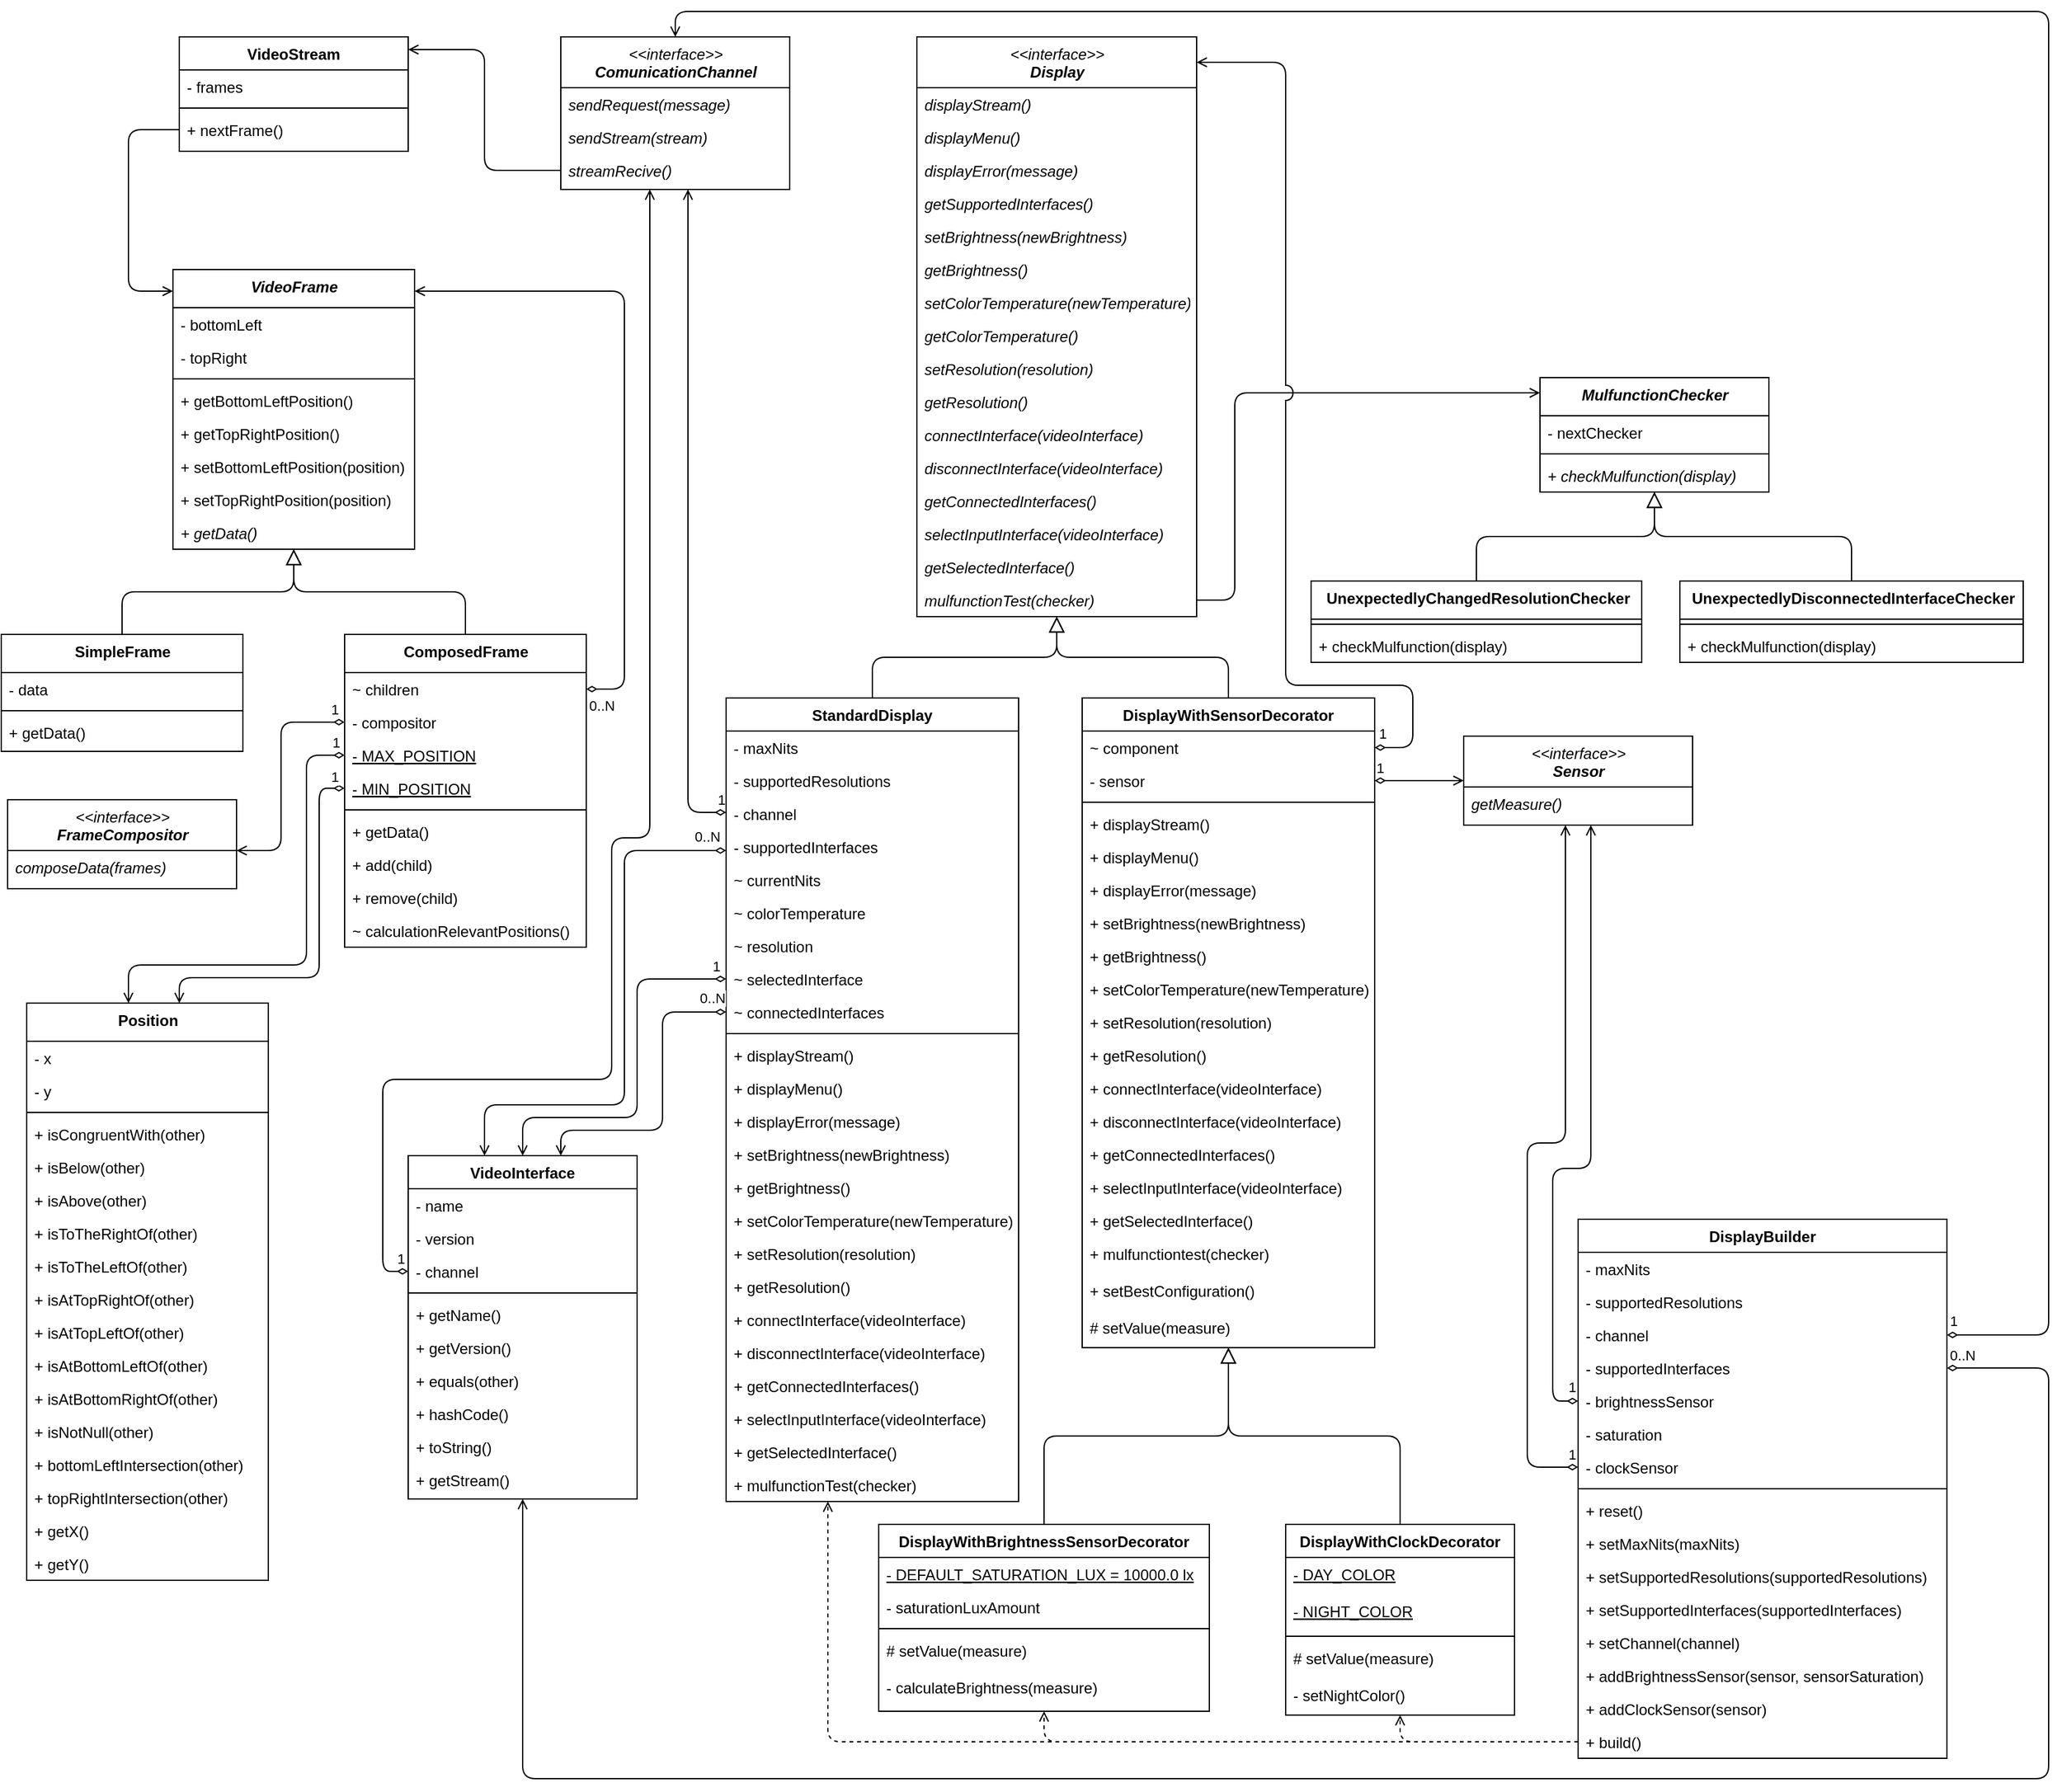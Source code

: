 <mxfile version="24.6.4" type="device">
  <diagram id="C5RBs43oDa-KdzZeNtuy" name="NoTypes">
    <mxGraphModel dx="1753" dy="580" grid="1" gridSize="10" guides="1" tooltips="1" connect="1" arrows="1" fold="1" page="1" pageScale="1" pageWidth="827" pageHeight="1169" math="0" shadow="0">
      <root>
        <mxCell id="WIyWlLk6GJQsqaUBKTNV-0" />
        <mxCell id="WIyWlLk6GJQsqaUBKTNV-1" parent="WIyWlLk6GJQsqaUBKTNV-0" />
        <mxCell id="HSVVUSsaooY_8bP_49xl-100" style="edgeStyle=orthogonalEdgeStyle;shape=connector;rounded=1;orthogonalLoop=1;jettySize=auto;elbow=vertical;html=1;shadow=0;strokeColor=default;strokeWidth=1;align=center;verticalAlign=middle;fontFamily=Helvetica;fontSize=11;fontColor=default;labelBackgroundColor=default;endArrow=open;endFill=0;endSize=6;startArrow=diamondThin;startFill=0;" parent="WIyWlLk6GJQsqaUBKTNV-1" source="HSVVUSsaooY_8bP_49xl-22" target="HSVVUSsaooY_8bP_49xl-85" edge="1">
          <mxGeometry relative="1" as="geometry">
            <Array as="points">
              <mxPoint x="510" y="660" />
            </Array>
          </mxGeometry>
        </mxCell>
        <mxCell id="HSVVUSsaooY_8bP_49xl-101" value="1" style="edgeLabel;html=1;align=center;verticalAlign=middle;resizable=0;points=[];fontFamily=Helvetica;fontSize=11;fontColor=default;labelBackgroundColor=default;" parent="HSVVUSsaooY_8bP_49xl-100" vertex="1" connectable="0">
          <mxGeometry x="-0.96" y="2" relative="1" as="geometry">
            <mxPoint x="6" y="-12" as="offset" />
          </mxGeometry>
        </mxCell>
        <mxCell id="zkfFHV4jXpPFQw0GAbJ--0" value="&lt;span style=&quot;font-weight: normal;&quot;&gt;&amp;lt;&amp;lt;interface&amp;gt;&amp;gt;&lt;/span&gt;&lt;br&gt;Display" style="swimlane;fontStyle=3;align=center;verticalAlign=top;childLayout=stackLayout;horizontal=1;startSize=40;horizontalStack=0;resizeParent=1;resizeLast=0;collapsible=1;marginBottom=0;rounded=0;shadow=0;strokeWidth=1;html=1;" parent="WIyWlLk6GJQsqaUBKTNV-1" vertex="1">
          <mxGeometry x="690" y="50" width="220" height="456" as="geometry">
            <mxRectangle x="230" y="140" width="160" height="26" as="alternateBounds" />
          </mxGeometry>
        </mxCell>
        <mxCell id="zkfFHV4jXpPFQw0GAbJ--5" value="displayStream()" style="text;align=left;verticalAlign=top;spacingLeft=4;spacingRight=4;overflow=hidden;rotatable=0;points=[[0,0.5],[1,0.5]];portConstraint=eastwest;fontStyle=2" parent="zkfFHV4jXpPFQw0GAbJ--0" vertex="1">
          <mxGeometry y="40" width="220" height="26" as="geometry" />
        </mxCell>
        <mxCell id="3JMvpbXhYd_vAIN5D9UK-1" value="displayMenu()" style="text;align=left;verticalAlign=top;spacingLeft=4;spacingRight=4;overflow=hidden;rotatable=0;points=[[0,0.5],[1,0.5]];portConstraint=eastwest;fontStyle=2" parent="zkfFHV4jXpPFQw0GAbJ--0" vertex="1">
          <mxGeometry y="66" width="220" height="26" as="geometry" />
        </mxCell>
        <mxCell id="3JMvpbXhYd_vAIN5D9UK-2" value="displayError(message)" style="text;align=left;verticalAlign=top;spacingLeft=4;spacingRight=4;overflow=hidden;rotatable=0;points=[[0,0.5],[1,0.5]];portConstraint=eastwest;fontStyle=2" parent="zkfFHV4jXpPFQw0GAbJ--0" vertex="1">
          <mxGeometry y="92" width="220" height="26" as="geometry" />
        </mxCell>
        <mxCell id="A-i_oMXfxXTAky2GRKIY-0" value="getSupportedInterfaces()" style="text;align=left;verticalAlign=top;spacingLeft=4;spacingRight=4;overflow=hidden;rotatable=0;points=[[0,0.5],[1,0.5]];portConstraint=eastwest;fontStyle=2" vertex="1" parent="zkfFHV4jXpPFQw0GAbJ--0">
          <mxGeometry y="118" width="220" height="26" as="geometry" />
        </mxCell>
        <mxCell id="3JMvpbXhYd_vAIN5D9UK-13" value="setBrightness(newBrightness)" style="text;align=left;verticalAlign=top;spacingLeft=4;spacingRight=4;overflow=hidden;rotatable=0;points=[[0,0.5],[1,0.5]];portConstraint=eastwest;fontStyle=2" parent="zkfFHV4jXpPFQw0GAbJ--0" vertex="1">
          <mxGeometry y="144" width="220" height="26" as="geometry" />
        </mxCell>
        <mxCell id="3JMvpbXhYd_vAIN5D9UK-6" value="getBrightness()" style="text;align=left;verticalAlign=top;spacingLeft=4;spacingRight=4;overflow=hidden;rotatable=0;points=[[0,0.5],[1,0.5]];portConstraint=eastwest;fontStyle=2" parent="zkfFHV4jXpPFQw0GAbJ--0" vertex="1">
          <mxGeometry y="170" width="220" height="26" as="geometry" />
        </mxCell>
        <mxCell id="3JMvpbXhYd_vAIN5D9UK-11" value="setColorTemperature(newTemperature)" style="text;align=left;verticalAlign=top;spacingLeft=4;spacingRight=4;overflow=hidden;rotatable=0;points=[[0,0.5],[1,0.5]];portConstraint=eastwest;fontStyle=2" parent="zkfFHV4jXpPFQw0GAbJ--0" vertex="1">
          <mxGeometry y="196" width="220" height="26" as="geometry" />
        </mxCell>
        <mxCell id="A-i_oMXfxXTAky2GRKIY-1" value="getColorTemperature()" style="text;align=left;verticalAlign=top;spacingLeft=4;spacingRight=4;overflow=hidden;rotatable=0;points=[[0,0.5],[1,0.5]];portConstraint=eastwest;fontStyle=2" vertex="1" parent="zkfFHV4jXpPFQw0GAbJ--0">
          <mxGeometry y="222" width="220" height="26" as="geometry" />
        </mxCell>
        <mxCell id="3JMvpbXhYd_vAIN5D9UK-7" value="setResolution(resolution)" style="text;align=left;verticalAlign=top;spacingLeft=4;spacingRight=4;overflow=hidden;rotatable=0;points=[[0,0.5],[1,0.5]];portConstraint=eastwest;fontStyle=2" parent="zkfFHV4jXpPFQw0GAbJ--0" vertex="1">
          <mxGeometry y="248" width="220" height="26" as="geometry" />
        </mxCell>
        <mxCell id="3JMvpbXhYd_vAIN5D9UK-14" value="getResolution()" style="text;align=left;verticalAlign=top;spacingLeft=4;spacingRight=4;overflow=hidden;rotatable=0;points=[[0,0.5],[1,0.5]];portConstraint=eastwest;fontStyle=2" parent="zkfFHV4jXpPFQw0GAbJ--0" vertex="1">
          <mxGeometry y="274" width="220" height="26" as="geometry" />
        </mxCell>
        <mxCell id="3JMvpbXhYd_vAIN5D9UK-3" value="connectInterface(videoInterface)" style="text;align=left;verticalAlign=top;spacingLeft=4;spacingRight=4;overflow=hidden;rotatable=0;points=[[0,0.5],[1,0.5]];portConstraint=eastwest;fontStyle=2" parent="zkfFHV4jXpPFQw0GAbJ--0" vertex="1">
          <mxGeometry y="300" width="220" height="26" as="geometry" />
        </mxCell>
        <mxCell id="3JMvpbXhYd_vAIN5D9UK-12" value="disconnectInterface(videoInterface)" style="text;align=left;verticalAlign=top;spacingLeft=4;spacingRight=4;overflow=hidden;rotatable=0;points=[[0,0.5],[1,0.5]];portConstraint=eastwest;fontStyle=2" parent="zkfFHV4jXpPFQw0GAbJ--0" vertex="1">
          <mxGeometry y="326" width="220" height="26" as="geometry" />
        </mxCell>
        <mxCell id="3JMvpbXhYd_vAIN5D9UK-15" value="getConnectedInterfaces()" style="text;align=left;verticalAlign=top;spacingLeft=4;spacingRight=4;overflow=hidden;rotatable=0;points=[[0,0.5],[1,0.5]];portConstraint=eastwest;fontStyle=2" parent="zkfFHV4jXpPFQw0GAbJ--0" vertex="1">
          <mxGeometry y="352" width="220" height="26" as="geometry" />
        </mxCell>
        <mxCell id="3JMvpbXhYd_vAIN5D9UK-10" value="selectInputInterface(videoInterface)" style="text;align=left;verticalAlign=top;spacingLeft=4;spacingRight=4;overflow=hidden;rotatable=0;points=[[0,0.5],[1,0.5]];portConstraint=eastwest;fontStyle=2" parent="zkfFHV4jXpPFQw0GAbJ--0" vertex="1">
          <mxGeometry y="378" width="220" height="26" as="geometry" />
        </mxCell>
        <mxCell id="3JMvpbXhYd_vAIN5D9UK-9" value="getSelectedInterface()" style="text;align=left;verticalAlign=top;spacingLeft=4;spacingRight=4;overflow=hidden;rotatable=0;points=[[0,0.5],[1,0.5]];portConstraint=eastwest;fontStyle=2" parent="zkfFHV4jXpPFQw0GAbJ--0" vertex="1">
          <mxGeometry y="404" width="220" height="26" as="geometry" />
        </mxCell>
        <mxCell id="3JMvpbXhYd_vAIN5D9UK-8" value="mulfunctionTest(checker)" style="text;align=left;verticalAlign=top;spacingLeft=4;spacingRight=4;overflow=hidden;rotatable=0;points=[[0,0.5],[1,0.5]];portConstraint=eastwest;fontStyle=2" parent="zkfFHV4jXpPFQw0GAbJ--0" vertex="1">
          <mxGeometry y="430" width="220" height="26" as="geometry" />
        </mxCell>
        <mxCell id="zkfFHV4jXpPFQw0GAbJ--6" value="StandardDisplay" style="swimlane;fontStyle=1;align=center;verticalAlign=top;childLayout=stackLayout;horizontal=1;startSize=26;horizontalStack=0;resizeParent=1;resizeLast=0;collapsible=1;marginBottom=0;rounded=0;shadow=0;strokeWidth=1;" parent="WIyWlLk6GJQsqaUBKTNV-1" vertex="1">
          <mxGeometry x="540" y="570" width="230" height="632" as="geometry">
            <mxRectangle x="130" y="380" width="160" height="26" as="alternateBounds" />
          </mxGeometry>
        </mxCell>
        <mxCell id="zkfFHV4jXpPFQw0GAbJ--7" value="- maxNits" style="text;align=left;verticalAlign=top;spacingLeft=4;spacingRight=4;overflow=hidden;rotatable=0;points=[[0,0.5],[1,0.5]];portConstraint=eastwest;" parent="zkfFHV4jXpPFQw0GAbJ--6" vertex="1">
          <mxGeometry y="26" width="230" height="26" as="geometry" />
        </mxCell>
        <mxCell id="HSVVUSsaooY_8bP_49xl-19" value="- supportedResolutions" style="text;align=left;verticalAlign=top;spacingLeft=4;spacingRight=4;overflow=hidden;rotatable=0;points=[[0,0.5],[1,0.5]];portConstraint=eastwest;" parent="zkfFHV4jXpPFQw0GAbJ--6" vertex="1">
          <mxGeometry y="52" width="230" height="26" as="geometry" />
        </mxCell>
        <mxCell id="HSVVUSsaooY_8bP_49xl-22" value="- channel" style="text;align=left;verticalAlign=top;spacingLeft=4;spacingRight=4;overflow=hidden;rotatable=0;points=[[0,0.5],[1,0.5]];portConstraint=eastwest;" parent="zkfFHV4jXpPFQw0GAbJ--6" vertex="1">
          <mxGeometry y="78" width="230" height="26" as="geometry" />
        </mxCell>
        <mxCell id="HSVVUSsaooY_8bP_49xl-21" value="- supportedInterfaces" style="text;align=left;verticalAlign=top;spacingLeft=4;spacingRight=4;overflow=hidden;rotatable=0;points=[[0,0.5],[1,0.5]];portConstraint=eastwest;" parent="zkfFHV4jXpPFQw0GAbJ--6" vertex="1">
          <mxGeometry y="104" width="230" height="26" as="geometry" />
        </mxCell>
        <mxCell id="A-i_oMXfxXTAky2GRKIY-4" value="~ currentNits" style="text;align=left;verticalAlign=top;spacingLeft=4;spacingRight=4;overflow=hidden;rotatable=0;points=[[0,0.5],[1,0.5]];portConstraint=eastwest;" vertex="1" parent="zkfFHV4jXpPFQw0GAbJ--6">
          <mxGeometry y="130" width="230" height="26" as="geometry" />
        </mxCell>
        <mxCell id="A-i_oMXfxXTAky2GRKIY-3" value="~ colorTemperature" style="text;align=left;verticalAlign=top;spacingLeft=4;spacingRight=4;overflow=hidden;rotatable=0;points=[[0,0.5],[1,0.5]];portConstraint=eastwest;" vertex="1" parent="zkfFHV4jXpPFQw0GAbJ--6">
          <mxGeometry y="156" width="230" height="26" as="geometry" />
        </mxCell>
        <mxCell id="A-i_oMXfxXTAky2GRKIY-5" value="~ resolution" style="text;align=left;verticalAlign=top;spacingLeft=4;spacingRight=4;overflow=hidden;rotatable=0;points=[[0,0.5],[1,0.5]];portConstraint=eastwest;" vertex="1" parent="zkfFHV4jXpPFQw0GAbJ--6">
          <mxGeometry y="182" width="230" height="26" as="geometry" />
        </mxCell>
        <mxCell id="A-i_oMXfxXTAky2GRKIY-2" value="~ selectedInterface" style="text;align=left;verticalAlign=top;spacingLeft=4;spacingRight=4;overflow=hidden;rotatable=0;points=[[0,0.5],[1,0.5]];portConstraint=eastwest;" vertex="1" parent="zkfFHV4jXpPFQw0GAbJ--6">
          <mxGeometry y="208" width="230" height="26" as="geometry" />
        </mxCell>
        <mxCell id="HSVVUSsaooY_8bP_49xl-20" value="~ connectedInterfaces" style="text;align=left;verticalAlign=top;spacingLeft=4;spacingRight=4;overflow=hidden;rotatable=0;points=[[0,0.5],[1,0.5]];portConstraint=eastwest;" parent="zkfFHV4jXpPFQw0GAbJ--6" vertex="1">
          <mxGeometry y="234" width="230" height="26" as="geometry" />
        </mxCell>
        <mxCell id="zkfFHV4jXpPFQw0GAbJ--9" value="" style="line;html=1;strokeWidth=1;align=left;verticalAlign=middle;spacingTop=-1;spacingLeft=3;spacingRight=3;rotatable=0;labelPosition=right;points=[];portConstraint=eastwest;fontStyle=0" parent="zkfFHV4jXpPFQw0GAbJ--6" vertex="1">
          <mxGeometry y="260" width="230" height="8" as="geometry" />
        </mxCell>
        <mxCell id="HSVVUSsaooY_8bP_49xl-23" value="+ displayStream()" style="text;align=left;verticalAlign=top;spacingLeft=4;spacingRight=4;overflow=hidden;rotatable=0;points=[[0,0.5],[1,0.5]];portConstraint=eastwest;fontStyle=0" parent="zkfFHV4jXpPFQw0GAbJ--6" vertex="1">
          <mxGeometry y="268" width="230" height="26" as="geometry" />
        </mxCell>
        <mxCell id="HSVVUSsaooY_8bP_49xl-24" value="+ displayMenu()" style="text;align=left;verticalAlign=top;spacingLeft=4;spacingRight=4;overflow=hidden;rotatable=0;points=[[0,0.5],[1,0.5]];portConstraint=eastwest;fontStyle=0" parent="zkfFHV4jXpPFQw0GAbJ--6" vertex="1">
          <mxGeometry y="294" width="230" height="26" as="geometry" />
        </mxCell>
        <mxCell id="HSVVUSsaooY_8bP_49xl-25" value="+ displayError(message)" style="text;align=left;verticalAlign=top;spacingLeft=4;spacingRight=4;overflow=hidden;rotatable=0;points=[[0,0.5],[1,0.5]];portConstraint=eastwest;fontStyle=0" parent="zkfFHV4jXpPFQw0GAbJ--6" vertex="1">
          <mxGeometry y="320" width="230" height="26" as="geometry" />
        </mxCell>
        <mxCell id="HSVVUSsaooY_8bP_49xl-26" value="+ setBrightness(newBrightness)" style="text;align=left;verticalAlign=top;spacingLeft=4;spacingRight=4;overflow=hidden;rotatable=0;points=[[0,0.5],[1,0.5]];portConstraint=eastwest;fontStyle=0" parent="zkfFHV4jXpPFQw0GAbJ--6" vertex="1">
          <mxGeometry y="346" width="230" height="26" as="geometry" />
        </mxCell>
        <mxCell id="HSVVUSsaooY_8bP_49xl-27" value="+ getBrightness()" style="text;align=left;verticalAlign=top;spacingLeft=4;spacingRight=4;overflow=hidden;rotatable=0;points=[[0,0.5],[1,0.5]];portConstraint=eastwest;fontStyle=0" parent="zkfFHV4jXpPFQw0GAbJ--6" vertex="1">
          <mxGeometry y="372" width="230" height="26" as="geometry" />
        </mxCell>
        <mxCell id="HSVVUSsaooY_8bP_49xl-28" value="+ setColorTemperature(newTemperature)" style="text;align=left;verticalAlign=top;spacingLeft=4;spacingRight=4;overflow=hidden;rotatable=0;points=[[0,0.5],[1,0.5]];portConstraint=eastwest;fontStyle=0" parent="zkfFHV4jXpPFQw0GAbJ--6" vertex="1">
          <mxGeometry y="398" width="230" height="26" as="geometry" />
        </mxCell>
        <mxCell id="HSVVUSsaooY_8bP_49xl-29" value="+ setResolution(resolution)" style="text;align=left;verticalAlign=top;spacingLeft=4;spacingRight=4;overflow=hidden;rotatable=0;points=[[0,0.5],[1,0.5]];portConstraint=eastwest;fontStyle=0" parent="zkfFHV4jXpPFQw0GAbJ--6" vertex="1">
          <mxGeometry y="424" width="230" height="26" as="geometry" />
        </mxCell>
        <mxCell id="HSVVUSsaooY_8bP_49xl-30" value="+ getResolution()" style="text;align=left;verticalAlign=top;spacingLeft=4;spacingRight=4;overflow=hidden;rotatable=0;points=[[0,0.5],[1,0.5]];portConstraint=eastwest;fontStyle=0" parent="zkfFHV4jXpPFQw0GAbJ--6" vertex="1">
          <mxGeometry y="450" width="230" height="26" as="geometry" />
        </mxCell>
        <mxCell id="HSVVUSsaooY_8bP_49xl-31" value="+ connectInterface(videoInterface)" style="text;align=left;verticalAlign=top;spacingLeft=4;spacingRight=4;overflow=hidden;rotatable=0;points=[[0,0.5],[1,0.5]];portConstraint=eastwest;fontStyle=0" parent="zkfFHV4jXpPFQw0GAbJ--6" vertex="1">
          <mxGeometry y="476" width="230" height="26" as="geometry" />
        </mxCell>
        <mxCell id="HSVVUSsaooY_8bP_49xl-32" value="+ disconnectInterface(videoInterface)" style="text;align=left;verticalAlign=top;spacingLeft=4;spacingRight=4;overflow=hidden;rotatable=0;points=[[0,0.5],[1,0.5]];portConstraint=eastwest;fontStyle=0" parent="zkfFHV4jXpPFQw0GAbJ--6" vertex="1">
          <mxGeometry y="502" width="230" height="26" as="geometry" />
        </mxCell>
        <mxCell id="HSVVUSsaooY_8bP_49xl-33" value="+ getConnectedInterfaces()" style="text;align=left;verticalAlign=top;spacingLeft=4;spacingRight=4;overflow=hidden;rotatable=0;points=[[0,0.5],[1,0.5]];portConstraint=eastwest;fontStyle=0" parent="zkfFHV4jXpPFQw0GAbJ--6" vertex="1">
          <mxGeometry y="528" width="230" height="26" as="geometry" />
        </mxCell>
        <mxCell id="HSVVUSsaooY_8bP_49xl-34" value="+ selectInputInterface(videoInterface)" style="text;align=left;verticalAlign=top;spacingLeft=4;spacingRight=4;overflow=hidden;rotatable=0;points=[[0,0.5],[1,0.5]];portConstraint=eastwest;fontStyle=0" parent="zkfFHV4jXpPFQw0GAbJ--6" vertex="1">
          <mxGeometry y="554" width="230" height="26" as="geometry" />
        </mxCell>
        <mxCell id="HSVVUSsaooY_8bP_49xl-35" value="+ getSelectedInterface()" style="text;align=left;verticalAlign=top;spacingLeft=4;spacingRight=4;overflow=hidden;rotatable=0;points=[[0,0.5],[1,0.5]];portConstraint=eastwest;fontStyle=0" parent="zkfFHV4jXpPFQw0GAbJ--6" vertex="1">
          <mxGeometry y="580" width="230" height="26" as="geometry" />
        </mxCell>
        <mxCell id="HSVVUSsaooY_8bP_49xl-36" value="+ mulfunctionTest(checker)" style="text;align=left;verticalAlign=top;spacingLeft=4;spacingRight=4;overflow=hidden;rotatable=0;points=[[0,0.5],[1,0.5]];portConstraint=eastwest;fontStyle=0" parent="zkfFHV4jXpPFQw0GAbJ--6" vertex="1">
          <mxGeometry y="606" width="230" height="26" as="geometry" />
        </mxCell>
        <mxCell id="zkfFHV4jXpPFQw0GAbJ--12" value="" style="endArrow=block;endSize=10;endFill=0;shadow=0;strokeWidth=1;rounded=1;edgeStyle=orthogonalEdgeStyle;elbow=vertical;" parent="WIyWlLk6GJQsqaUBKTNV-1" source="zkfFHV4jXpPFQw0GAbJ--6" target="zkfFHV4jXpPFQw0GAbJ--0" edge="1">
          <mxGeometry width="160" relative="1" as="geometry">
            <mxPoint x="700" y="183" as="sourcePoint" />
            <mxPoint x="700" y="183" as="targetPoint" />
          </mxGeometry>
        </mxCell>
        <mxCell id="zkfFHV4jXpPFQw0GAbJ--13" value="DisplayWithSensorDecorator" style="swimlane;fontStyle=1;align=center;verticalAlign=top;childLayout=stackLayout;horizontal=1;startSize=26;horizontalStack=0;resizeParent=1;resizeLast=0;collapsible=1;marginBottom=0;rounded=0;shadow=0;strokeWidth=1;" parent="WIyWlLk6GJQsqaUBKTNV-1" vertex="1">
          <mxGeometry x="820" y="570" width="230" height="511" as="geometry">
            <mxRectangle x="340" y="380" width="170" height="26" as="alternateBounds" />
          </mxGeometry>
        </mxCell>
        <mxCell id="zkfFHV4jXpPFQw0GAbJ--14" value="~ component" style="text;align=left;verticalAlign=top;spacingLeft=4;spacingRight=4;overflow=hidden;rotatable=0;points=[[0,0.5],[1,0.5]];portConstraint=eastwest;" parent="zkfFHV4jXpPFQw0GAbJ--13" vertex="1">
          <mxGeometry y="26" width="230" height="26" as="geometry" />
        </mxCell>
        <mxCell id="HSVVUSsaooY_8bP_49xl-37" value="- sensor" style="text;align=left;verticalAlign=top;spacingLeft=4;spacingRight=4;overflow=hidden;rotatable=0;points=[[0,0.5],[1,0.5]];portConstraint=eastwest;" parent="zkfFHV4jXpPFQw0GAbJ--13" vertex="1">
          <mxGeometry y="52" width="230" height="26" as="geometry" />
        </mxCell>
        <mxCell id="zkfFHV4jXpPFQw0GAbJ--15" value="" style="line;html=1;strokeWidth=1;align=left;verticalAlign=middle;spacingTop=-1;spacingLeft=3;spacingRight=3;rotatable=0;labelPosition=right;points=[];portConstraint=eastwest;" parent="zkfFHV4jXpPFQw0GAbJ--13" vertex="1">
          <mxGeometry y="78" width="230" height="8" as="geometry" />
        </mxCell>
        <mxCell id="HSVVUSsaooY_8bP_49xl-40" value="+ displayStream()" style="text;align=left;verticalAlign=top;spacingLeft=4;spacingRight=4;overflow=hidden;rotatable=0;points=[[0,0.5],[1,0.5]];portConstraint=eastwest;fontStyle=0" parent="zkfFHV4jXpPFQw0GAbJ--13" vertex="1">
          <mxGeometry y="86" width="230" height="26" as="geometry" />
        </mxCell>
        <mxCell id="HSVVUSsaooY_8bP_49xl-41" value="+ displayMenu()" style="text;align=left;verticalAlign=top;spacingLeft=4;spacingRight=4;overflow=hidden;rotatable=0;points=[[0,0.5],[1,0.5]];portConstraint=eastwest;fontStyle=0" parent="zkfFHV4jXpPFQw0GAbJ--13" vertex="1">
          <mxGeometry y="112" width="230" height="26" as="geometry" />
        </mxCell>
        <mxCell id="HSVVUSsaooY_8bP_49xl-42" value="+ displayError(message)" style="text;align=left;verticalAlign=top;spacingLeft=4;spacingRight=4;overflow=hidden;rotatable=0;points=[[0,0.5],[1,0.5]];portConstraint=eastwest;fontStyle=0" parent="zkfFHV4jXpPFQw0GAbJ--13" vertex="1">
          <mxGeometry y="138" width="230" height="26" as="geometry" />
        </mxCell>
        <mxCell id="HSVVUSsaooY_8bP_49xl-43" value="+ setBrightness(newBrightness)" style="text;align=left;verticalAlign=top;spacingLeft=4;spacingRight=4;overflow=hidden;rotatable=0;points=[[0,0.5],[1,0.5]];portConstraint=eastwest;fontStyle=0" parent="zkfFHV4jXpPFQw0GAbJ--13" vertex="1">
          <mxGeometry y="164" width="230" height="26" as="geometry" />
        </mxCell>
        <mxCell id="HSVVUSsaooY_8bP_49xl-44" value="+ getBrightness()" style="text;align=left;verticalAlign=top;spacingLeft=4;spacingRight=4;overflow=hidden;rotatable=0;points=[[0,0.5],[1,0.5]];portConstraint=eastwest;fontStyle=0" parent="zkfFHV4jXpPFQw0GAbJ--13" vertex="1">
          <mxGeometry y="190" width="230" height="26" as="geometry" />
        </mxCell>
        <mxCell id="HSVVUSsaooY_8bP_49xl-45" value="+ setColorTemperature(newTemperature)" style="text;align=left;verticalAlign=top;spacingLeft=4;spacingRight=4;overflow=hidden;rotatable=0;points=[[0,0.5],[1,0.5]];portConstraint=eastwest;fontStyle=0" parent="zkfFHV4jXpPFQw0GAbJ--13" vertex="1">
          <mxGeometry y="216" width="230" height="26" as="geometry" />
        </mxCell>
        <mxCell id="HSVVUSsaooY_8bP_49xl-46" value="+ setResolution(resolution)" style="text;align=left;verticalAlign=top;spacingLeft=4;spacingRight=4;overflow=hidden;rotatable=0;points=[[0,0.5],[1,0.5]];portConstraint=eastwest;fontStyle=0" parent="zkfFHV4jXpPFQw0GAbJ--13" vertex="1">
          <mxGeometry y="242" width="230" height="26" as="geometry" />
        </mxCell>
        <mxCell id="HSVVUSsaooY_8bP_49xl-47" value="+ getResolution()" style="text;align=left;verticalAlign=top;spacingLeft=4;spacingRight=4;overflow=hidden;rotatable=0;points=[[0,0.5],[1,0.5]];portConstraint=eastwest;fontStyle=0" parent="zkfFHV4jXpPFQw0GAbJ--13" vertex="1">
          <mxGeometry y="268" width="230" height="26" as="geometry" />
        </mxCell>
        <mxCell id="HSVVUSsaooY_8bP_49xl-48" value="+ connectInterface(videoInterface)" style="text;align=left;verticalAlign=top;spacingLeft=4;spacingRight=4;overflow=hidden;rotatable=0;points=[[0,0.5],[1,0.5]];portConstraint=eastwest;fontStyle=0" parent="zkfFHV4jXpPFQw0GAbJ--13" vertex="1">
          <mxGeometry y="294" width="230" height="26" as="geometry" />
        </mxCell>
        <mxCell id="HSVVUSsaooY_8bP_49xl-49" value="+ disconnectInterface(videoInterface)" style="text;align=left;verticalAlign=top;spacingLeft=4;spacingRight=4;overflow=hidden;rotatable=0;points=[[0,0.5],[1,0.5]];portConstraint=eastwest;fontStyle=0" parent="zkfFHV4jXpPFQw0GAbJ--13" vertex="1">
          <mxGeometry y="320" width="230" height="26" as="geometry" />
        </mxCell>
        <mxCell id="HSVVUSsaooY_8bP_49xl-50" value="+ getConnectedInterfaces()" style="text;align=left;verticalAlign=top;spacingLeft=4;spacingRight=4;overflow=hidden;rotatable=0;points=[[0,0.5],[1,0.5]];portConstraint=eastwest;fontStyle=0" parent="zkfFHV4jXpPFQw0GAbJ--13" vertex="1">
          <mxGeometry y="346" width="230" height="26" as="geometry" />
        </mxCell>
        <mxCell id="HSVVUSsaooY_8bP_49xl-51" value="+ selectInputInterface(videoInterface)" style="text;align=left;verticalAlign=top;spacingLeft=4;spacingRight=4;overflow=hidden;rotatable=0;points=[[0,0.5],[1,0.5]];portConstraint=eastwest;fontStyle=0" parent="zkfFHV4jXpPFQw0GAbJ--13" vertex="1">
          <mxGeometry y="372" width="230" height="26" as="geometry" />
        </mxCell>
        <mxCell id="HSVVUSsaooY_8bP_49xl-52" value="+ getSelectedInterface()" style="text;align=left;verticalAlign=top;spacingLeft=4;spacingRight=4;overflow=hidden;rotatable=0;points=[[0,0.5],[1,0.5]];portConstraint=eastwest;fontStyle=0" parent="zkfFHV4jXpPFQw0GAbJ--13" vertex="1">
          <mxGeometry y="398" width="230" height="26" as="geometry" />
        </mxCell>
        <mxCell id="HSVVUSsaooY_8bP_49xl-53" value="+ mulfunctiontest(checker)" style="text;align=left;verticalAlign=top;spacingLeft=4;spacingRight=4;overflow=hidden;rotatable=0;points=[[0,0.5],[1,0.5]];portConstraint=eastwest;fontStyle=0" parent="zkfFHV4jXpPFQw0GAbJ--13" vertex="1">
          <mxGeometry y="424" width="230" height="29" as="geometry" />
        </mxCell>
        <mxCell id="HSVVUSsaooY_8bP_49xl-54" value="+ setBestConfiguration()" style="text;align=left;verticalAlign=top;spacingLeft=4;spacingRight=4;overflow=hidden;rotatable=0;points=[[0,0.5],[1,0.5]];portConstraint=eastwest;fontStyle=0" parent="zkfFHV4jXpPFQw0GAbJ--13" vertex="1">
          <mxGeometry y="453" width="230" height="29" as="geometry" />
        </mxCell>
        <mxCell id="HSVVUSsaooY_8bP_49xl-55" value="# setValue(measure)" style="text;align=left;verticalAlign=top;spacingLeft=4;spacingRight=4;overflow=hidden;rotatable=0;points=[[0,0.5],[1,0.5]];portConstraint=eastwest;fontStyle=0" parent="zkfFHV4jXpPFQw0GAbJ--13" vertex="1">
          <mxGeometry y="482" width="230" height="29" as="geometry" />
        </mxCell>
        <mxCell id="zkfFHV4jXpPFQw0GAbJ--16" value="" style="endArrow=block;endSize=10;endFill=0;shadow=0;strokeWidth=1;rounded=1;edgeStyle=orthogonalEdgeStyle;elbow=vertical;" parent="WIyWlLk6GJQsqaUBKTNV-1" source="zkfFHV4jXpPFQw0GAbJ--13" target="zkfFHV4jXpPFQw0GAbJ--0" edge="1">
          <mxGeometry width="160" relative="1" as="geometry">
            <mxPoint x="710" y="353" as="sourcePoint" />
            <mxPoint x="810" y="251" as="targetPoint" />
          </mxGeometry>
        </mxCell>
        <mxCell id="zkfFHV4jXpPFQw0GAbJ--26" value="" style="endArrow=open;shadow=0;strokeWidth=1;rounded=1;endFill=1;edgeStyle=orthogonalEdgeStyle;elbow=vertical;" parent="WIyWlLk6GJQsqaUBKTNV-1" source="3JMvpbXhYd_vAIN5D9UK-8" target="3JMvpbXhYd_vAIN5D9UK-19" edge="1">
          <mxGeometry x="0.5" y="41" relative="1" as="geometry">
            <mxPoint x="880" y="172" as="sourcePoint" />
            <mxPoint x="1008" y="207.8" as="targetPoint" />
            <mxPoint x="-40" y="32" as="offset" />
            <Array as="points">
              <mxPoint x="940" y="493" />
              <mxPoint x="940" y="330" />
            </Array>
          </mxGeometry>
        </mxCell>
        <mxCell id="HSVVUSsaooY_8bP_49xl-82" style="edgeStyle=orthogonalEdgeStyle;shape=connector;rounded=1;orthogonalLoop=1;jettySize=auto;elbow=vertical;html=1;shadow=0;strokeColor=default;strokeWidth=1;align=center;verticalAlign=middle;fontFamily=Helvetica;fontSize=11;fontColor=default;labelBackgroundColor=default;endArrow=block;endFill=0;endSize=10;" parent="WIyWlLk6GJQsqaUBKTNV-1" source="HSVVUSsaooY_8bP_49xl-56" target="zkfFHV4jXpPFQw0GAbJ--13" edge="1">
          <mxGeometry relative="1" as="geometry" />
        </mxCell>
        <mxCell id="HSVVUSsaooY_8bP_49xl-56" value="DisplayWithBrightnessSensorDecorator" style="swimlane;fontStyle=1;align=center;verticalAlign=top;childLayout=stackLayout;horizontal=1;startSize=26;horizontalStack=0;resizeParent=1;resizeLast=0;collapsible=1;marginBottom=0;rounded=0;shadow=0;strokeWidth=1;" parent="WIyWlLk6GJQsqaUBKTNV-1" vertex="1">
          <mxGeometry x="660" y="1220" width="260" height="147" as="geometry">
            <mxRectangle x="340" y="380" width="170" height="26" as="alternateBounds" />
          </mxGeometry>
        </mxCell>
        <mxCell id="HSVVUSsaooY_8bP_49xl-57" value="- DEFAULT_SATURATION_LUX = 10000.0 lx" style="text;align=left;verticalAlign=top;spacingLeft=4;spacingRight=4;overflow=hidden;rotatable=0;points=[[0,0.5],[1,0.5]];portConstraint=eastwest;fontStyle=4" parent="HSVVUSsaooY_8bP_49xl-56" vertex="1">
          <mxGeometry y="26" width="260" height="26" as="geometry" />
        </mxCell>
        <mxCell id="HSVVUSsaooY_8bP_49xl-58" value="- saturationLuxAmount" style="text;align=left;verticalAlign=top;spacingLeft=4;spacingRight=4;overflow=hidden;rotatable=0;points=[[0,0.5],[1,0.5]];portConstraint=eastwest;" parent="HSVVUSsaooY_8bP_49xl-56" vertex="1">
          <mxGeometry y="52" width="260" height="26" as="geometry" />
        </mxCell>
        <mxCell id="HSVVUSsaooY_8bP_49xl-59" value="" style="line;html=1;strokeWidth=1;align=left;verticalAlign=middle;spacingTop=-1;spacingLeft=3;spacingRight=3;rotatable=0;labelPosition=right;points=[];portConstraint=eastwest;" parent="HSVVUSsaooY_8bP_49xl-56" vertex="1">
          <mxGeometry y="78" width="260" height="8" as="geometry" />
        </mxCell>
        <mxCell id="HSVVUSsaooY_8bP_49xl-75" value="# setValue(measure)" style="text;align=left;verticalAlign=top;spacingLeft=4;spacingRight=4;overflow=hidden;rotatable=0;points=[[0,0.5],[1,0.5]];portConstraint=eastwest;fontStyle=0" parent="HSVVUSsaooY_8bP_49xl-56" vertex="1">
          <mxGeometry y="86" width="260" height="29" as="geometry" />
        </mxCell>
        <mxCell id="HSVVUSsaooY_8bP_49xl-74" value="- calculateBrightness(measure)" style="text;align=left;verticalAlign=top;spacingLeft=4;spacingRight=4;overflow=hidden;rotatable=0;points=[[0,0.5],[1,0.5]];portConstraint=eastwest;fontStyle=0" parent="HSVVUSsaooY_8bP_49xl-56" vertex="1">
          <mxGeometry y="115" width="260" height="29" as="geometry" />
        </mxCell>
        <mxCell id="HSVVUSsaooY_8bP_49xl-83" style="edgeStyle=orthogonalEdgeStyle;shape=connector;rounded=1;orthogonalLoop=1;jettySize=auto;elbow=vertical;html=1;shadow=0;strokeColor=default;strokeWidth=1;align=center;verticalAlign=middle;fontFamily=Helvetica;fontSize=11;fontColor=default;labelBackgroundColor=default;endArrow=block;endFill=0;endSize=10;" parent="WIyWlLk6GJQsqaUBKTNV-1" source="HSVVUSsaooY_8bP_49xl-76" target="zkfFHV4jXpPFQw0GAbJ--13" edge="1">
          <mxGeometry relative="1" as="geometry" />
        </mxCell>
        <mxCell id="HSVVUSsaooY_8bP_49xl-76" value="DisplayWithClockDecorator" style="swimlane;fontStyle=1;align=center;verticalAlign=top;childLayout=stackLayout;horizontal=1;startSize=26;horizontalStack=0;resizeParent=1;resizeLast=0;collapsible=1;marginBottom=0;rounded=0;shadow=0;strokeWidth=1;" parent="WIyWlLk6GJQsqaUBKTNV-1" vertex="1">
          <mxGeometry x="980" y="1220" width="180" height="150" as="geometry">
            <mxRectangle x="340" y="380" width="170" height="26" as="alternateBounds" />
          </mxGeometry>
        </mxCell>
        <mxCell id="A-i_oMXfxXTAky2GRKIY-12" value="- DAY_COLOR" style="text;align=left;verticalAlign=top;spacingLeft=4;spacingRight=4;overflow=hidden;rotatable=0;points=[[0,0.5],[1,0.5]];portConstraint=eastwest;fontStyle=4" vertex="1" parent="HSVVUSsaooY_8bP_49xl-76">
          <mxGeometry y="26" width="180" height="29" as="geometry" />
        </mxCell>
        <mxCell id="A-i_oMXfxXTAky2GRKIY-13" value="- NIGHT_COLOR" style="text;align=left;verticalAlign=top;spacingLeft=4;spacingRight=4;overflow=hidden;rotatable=0;points=[[0,0.5],[1,0.5]];portConstraint=eastwest;fontStyle=4" vertex="1" parent="HSVVUSsaooY_8bP_49xl-76">
          <mxGeometry y="55" width="180" height="29" as="geometry" />
        </mxCell>
        <mxCell id="HSVVUSsaooY_8bP_49xl-79" value="" style="line;html=1;strokeWidth=1;align=left;verticalAlign=middle;spacingTop=-1;spacingLeft=3;spacingRight=3;rotatable=0;labelPosition=right;points=[];portConstraint=eastwest;" parent="HSVVUSsaooY_8bP_49xl-76" vertex="1">
          <mxGeometry y="84" width="180" height="8" as="geometry" />
        </mxCell>
        <mxCell id="HSVVUSsaooY_8bP_49xl-80" value="# setValue(measure)" style="text;align=left;verticalAlign=top;spacingLeft=4;spacingRight=4;overflow=hidden;rotatable=0;points=[[0,0.5],[1,0.5]];portConstraint=eastwest;fontStyle=0" parent="HSVVUSsaooY_8bP_49xl-76" vertex="1">
          <mxGeometry y="92" width="180" height="29" as="geometry" />
        </mxCell>
        <mxCell id="HSVVUSsaooY_8bP_49xl-81" value="- setNightColor()" style="text;align=left;verticalAlign=top;spacingLeft=4;spacingRight=4;overflow=hidden;rotatable=0;points=[[0,0.5],[1,0.5]];portConstraint=eastwest;fontStyle=0" parent="HSVVUSsaooY_8bP_49xl-76" vertex="1">
          <mxGeometry y="121" width="180" height="29" as="geometry" />
        </mxCell>
        <mxCell id="HSVVUSsaooY_8bP_49xl-262" style="edgeStyle=orthogonalEdgeStyle;shape=connector;curved=0;rounded=1;orthogonalLoop=1;jettySize=auto;html=1;shadow=0;strokeColor=default;strokeWidth=1;align=center;verticalAlign=middle;fontFamily=Helvetica;fontSize=11;fontColor=default;labelBackgroundColor=default;elbow=vertical;startArrow=none;startFill=0;endArrow=open;endFill=0;endSize=6;" parent="WIyWlLk6GJQsqaUBKTNV-1" source="HSVVUSsaooY_8bP_49xl-88" target="A-i_oMXfxXTAky2GRKIY-14" edge="1">
          <mxGeometry relative="1" as="geometry">
            <mxPoint x="290" y="110" as="targetPoint" />
            <Array as="points">
              <mxPoint x="350" y="155" />
              <mxPoint x="350" y="60" />
            </Array>
          </mxGeometry>
        </mxCell>
        <mxCell id="HSVVUSsaooY_8bP_49xl-85" value="&lt;span style=&quot;font-weight: normal;&quot;&gt;&amp;lt;&amp;lt;interface&amp;gt;&amp;gt;&lt;/span&gt;&lt;br&gt;ComunicationChannel" style="swimlane;fontStyle=3;align=center;verticalAlign=top;childLayout=stackLayout;horizontal=1;startSize=40;horizontalStack=0;resizeParent=1;resizeLast=0;collapsible=1;marginBottom=0;rounded=0;shadow=0;strokeWidth=1;html=1;" parent="WIyWlLk6GJQsqaUBKTNV-1" vertex="1">
          <mxGeometry x="410" y="50" width="180" height="120" as="geometry">
            <mxRectangle x="230" y="140" width="160" height="26" as="alternateBounds" />
          </mxGeometry>
        </mxCell>
        <mxCell id="HSVVUSsaooY_8bP_49xl-86" value="sendRequest(message)" style="text;align=left;verticalAlign=top;spacingLeft=4;spacingRight=4;overflow=hidden;rotatable=0;points=[[0,0.5],[1,0.5]];portConstraint=eastwest;fontStyle=2" parent="HSVVUSsaooY_8bP_49xl-85" vertex="1">
          <mxGeometry y="40" width="180" height="26" as="geometry" />
        </mxCell>
        <mxCell id="HSVVUSsaooY_8bP_49xl-87" value="sendStream(stream)" style="text;align=left;verticalAlign=top;spacingLeft=4;spacingRight=4;overflow=hidden;rotatable=0;points=[[0,0.5],[1,0.5]];portConstraint=eastwest;fontStyle=2" parent="HSVVUSsaooY_8bP_49xl-85" vertex="1">
          <mxGeometry y="66" width="180" height="26" as="geometry" />
        </mxCell>
        <mxCell id="HSVVUSsaooY_8bP_49xl-88" value="streamRecive()" style="text;align=left;verticalAlign=top;spacingLeft=4;spacingRight=4;overflow=hidden;rotatable=0;points=[[0,0.5],[1,0.5]];portConstraint=eastwest;fontStyle=2" parent="HSVVUSsaooY_8bP_49xl-85" vertex="1">
          <mxGeometry y="92" width="180" height="26" as="geometry" />
        </mxCell>
        <mxCell id="HSVVUSsaooY_8bP_49xl-130" style="edgeStyle=orthogonalEdgeStyle;shape=connector;rounded=1;orthogonalLoop=1;jettySize=auto;elbow=vertical;html=1;shadow=0;strokeColor=default;strokeWidth=1;align=center;verticalAlign=middle;fontFamily=Helvetica;fontSize=11;fontColor=default;labelBackgroundColor=default;endArrow=open;endFill=0;endSize=6;dashed=1;" parent="WIyWlLk6GJQsqaUBKTNV-1" source="HSVVUSsaooY_8bP_49xl-119" target="HSVVUSsaooY_8bP_49xl-76" edge="1">
          <mxGeometry relative="1" as="geometry">
            <Array as="points">
              <mxPoint x="1070" y="1391" />
            </Array>
          </mxGeometry>
        </mxCell>
        <mxCell id="HSVVUSsaooY_8bP_49xl-131" style="edgeStyle=orthogonalEdgeStyle;shape=connector;rounded=1;orthogonalLoop=1;jettySize=auto;elbow=vertical;html=1;shadow=0;strokeColor=default;strokeWidth=1;align=center;verticalAlign=middle;fontFamily=Helvetica;fontSize=11;fontColor=default;labelBackgroundColor=default;endArrow=open;endFill=0;endSize=6;dashed=1;" parent="WIyWlLk6GJQsqaUBKTNV-1" source="HSVVUSsaooY_8bP_49xl-119" target="HSVVUSsaooY_8bP_49xl-56" edge="1">
          <mxGeometry relative="1" as="geometry">
            <mxPoint x="1350" y="1621" as="sourcePoint" />
            <mxPoint x="790" y="1358" as="targetPoint" />
          </mxGeometry>
        </mxCell>
        <mxCell id="HSVVUSsaooY_8bP_49xl-132" style="edgeStyle=orthogonalEdgeStyle;shape=connector;rounded=1;orthogonalLoop=1;jettySize=auto;elbow=vertical;html=1;shadow=0;strokeColor=default;strokeWidth=1;align=center;verticalAlign=middle;fontFamily=Helvetica;fontSize=11;fontColor=default;labelBackgroundColor=default;endArrow=open;endFill=0;endSize=6;dashed=1;" parent="WIyWlLk6GJQsqaUBKTNV-1" source="HSVVUSsaooY_8bP_49xl-119" target="zkfFHV4jXpPFQw0GAbJ--6" edge="1">
          <mxGeometry relative="1" as="geometry">
            <Array as="points">
              <mxPoint x="620" y="1391" />
            </Array>
          </mxGeometry>
        </mxCell>
        <mxCell id="HSVVUSsaooY_8bP_49xl-104" value="DisplayBuilder" style="swimlane;fontStyle=1;align=center;verticalAlign=top;childLayout=stackLayout;horizontal=1;startSize=26;horizontalStack=0;resizeParent=1;resizeLast=0;collapsible=1;marginBottom=0;rounded=0;shadow=0;strokeWidth=1;" parent="WIyWlLk6GJQsqaUBKTNV-1" vertex="1">
          <mxGeometry x="1210" y="980" width="290" height="424" as="geometry">
            <mxRectangle x="340" y="380" width="170" height="26" as="alternateBounds" />
          </mxGeometry>
        </mxCell>
        <mxCell id="HSVVUSsaooY_8bP_49xl-105" value="- maxNits" style="text;align=left;verticalAlign=top;spacingLeft=4;spacingRight=4;overflow=hidden;rotatable=0;points=[[0,0.5],[1,0.5]];portConstraint=eastwest;" parent="HSVVUSsaooY_8bP_49xl-104" vertex="1">
          <mxGeometry y="26" width="290" height="26" as="geometry" />
        </mxCell>
        <mxCell id="HSVVUSsaooY_8bP_49xl-106" value="- supportedResolutions" style="text;align=left;verticalAlign=top;spacingLeft=4;spacingRight=4;overflow=hidden;rotatable=0;points=[[0,0.5],[1,0.5]];portConstraint=eastwest;" parent="HSVVUSsaooY_8bP_49xl-104" vertex="1">
          <mxGeometry y="52" width="290" height="26" as="geometry" />
        </mxCell>
        <mxCell id="HSVVUSsaooY_8bP_49xl-108" value="- channel" style="text;align=left;verticalAlign=top;spacingLeft=4;spacingRight=4;overflow=hidden;rotatable=0;points=[[0,0.5],[1,0.5]];portConstraint=eastwest;fontStyle=0" parent="HSVVUSsaooY_8bP_49xl-104" vertex="1">
          <mxGeometry y="78" width="290" height="26" as="geometry" />
        </mxCell>
        <mxCell id="HSVVUSsaooY_8bP_49xl-109" value="- supportedInterfaces" style="text;align=left;verticalAlign=top;spacingLeft=4;spacingRight=4;overflow=hidden;rotatable=0;points=[[0,0.5],[1,0.5]];portConstraint=eastwest;fontStyle=0" parent="HSVVUSsaooY_8bP_49xl-104" vertex="1">
          <mxGeometry y="104" width="290" height="26" as="geometry" />
        </mxCell>
        <mxCell id="HSVVUSsaooY_8bP_49xl-110" value="- brightnessSensor" style="text;align=left;verticalAlign=top;spacingLeft=4;spacingRight=4;overflow=hidden;rotatable=0;points=[[0,0.5],[1,0.5]];portConstraint=eastwest;fontStyle=0" parent="HSVVUSsaooY_8bP_49xl-104" vertex="1">
          <mxGeometry y="130" width="290" height="26" as="geometry" />
        </mxCell>
        <mxCell id="HSVVUSsaooY_8bP_49xl-111" value="- saturation" style="text;align=left;verticalAlign=top;spacingLeft=4;spacingRight=4;overflow=hidden;rotatable=0;points=[[0,0.5],[1,0.5]];portConstraint=eastwest;fontStyle=0" parent="HSVVUSsaooY_8bP_49xl-104" vertex="1">
          <mxGeometry y="156" width="290" height="26" as="geometry" />
        </mxCell>
        <mxCell id="HSVVUSsaooY_8bP_49xl-112" value="- clockSensor" style="text;align=left;verticalAlign=top;spacingLeft=4;spacingRight=4;overflow=hidden;rotatable=0;points=[[0,0.5],[1,0.5]];portConstraint=eastwest;fontStyle=0" parent="HSVVUSsaooY_8bP_49xl-104" vertex="1">
          <mxGeometry y="182" width="290" height="26" as="geometry" />
        </mxCell>
        <mxCell id="HSVVUSsaooY_8bP_49xl-107" value="" style="line;html=1;strokeWidth=1;align=left;verticalAlign=middle;spacingTop=-1;spacingLeft=3;spacingRight=3;rotatable=0;labelPosition=right;points=[];portConstraint=eastwest;" parent="HSVVUSsaooY_8bP_49xl-104" vertex="1">
          <mxGeometry y="208" width="290" height="8" as="geometry" />
        </mxCell>
        <mxCell id="HSVVUSsaooY_8bP_49xl-113" value="+ reset()" style="text;align=left;verticalAlign=top;spacingLeft=4;spacingRight=4;overflow=hidden;rotatable=0;points=[[0,0.5],[1,0.5]];portConstraint=eastwest;fontStyle=0" parent="HSVVUSsaooY_8bP_49xl-104" vertex="1">
          <mxGeometry y="216" width="290" height="26" as="geometry" />
        </mxCell>
        <mxCell id="HSVVUSsaooY_8bP_49xl-114" value="+ setMaxNits(maxNits)" style="text;align=left;verticalAlign=top;spacingLeft=4;spacingRight=4;overflow=hidden;rotatable=0;points=[[0,0.5],[1,0.5]];portConstraint=eastwest;fontStyle=0" parent="HSVVUSsaooY_8bP_49xl-104" vertex="1">
          <mxGeometry y="242" width="290" height="26" as="geometry" />
        </mxCell>
        <mxCell id="HSVVUSsaooY_8bP_49xl-115" value="+ setSupportedResolutions(supportedResolutions)" style="text;align=left;verticalAlign=top;spacingLeft=4;spacingRight=4;overflow=hidden;rotatable=0;points=[[0,0.5],[1,0.5]];portConstraint=eastwest;fontStyle=0" parent="HSVVUSsaooY_8bP_49xl-104" vertex="1">
          <mxGeometry y="268" width="290" height="26" as="geometry" />
        </mxCell>
        <mxCell id="HSVVUSsaooY_8bP_49xl-129" value="+ setSupportedInterfaces(supportedInterfaces)" style="text;align=left;verticalAlign=top;spacingLeft=4;spacingRight=4;overflow=hidden;rotatable=0;points=[[0,0.5],[1,0.5]];portConstraint=eastwest;fontStyle=0" parent="HSVVUSsaooY_8bP_49xl-104" vertex="1">
          <mxGeometry y="294" width="290" height="26" as="geometry" />
        </mxCell>
        <mxCell id="HSVVUSsaooY_8bP_49xl-116" value="+ setChannel(channel)" style="text;align=left;verticalAlign=top;spacingLeft=4;spacingRight=4;overflow=hidden;rotatable=0;points=[[0,0.5],[1,0.5]];portConstraint=eastwest;fontStyle=0" parent="HSVVUSsaooY_8bP_49xl-104" vertex="1">
          <mxGeometry y="320" width="290" height="26" as="geometry" />
        </mxCell>
        <mxCell id="HSVVUSsaooY_8bP_49xl-117" value="+ addBrightnessSensor(sensor, sensorSaturation)" style="text;align=left;verticalAlign=top;spacingLeft=4;spacingRight=4;overflow=hidden;rotatable=0;points=[[0,0.5],[1,0.5]];portConstraint=eastwest;fontStyle=0" parent="HSVVUSsaooY_8bP_49xl-104" vertex="1">
          <mxGeometry y="346" width="290" height="26" as="geometry" />
        </mxCell>
        <mxCell id="HSVVUSsaooY_8bP_49xl-118" value="+ addClockSensor(sensor)" style="text;align=left;verticalAlign=top;spacingLeft=4;spacingRight=4;overflow=hidden;rotatable=0;points=[[0,0.5],[1,0.5]];portConstraint=eastwest;fontStyle=0" parent="HSVVUSsaooY_8bP_49xl-104" vertex="1">
          <mxGeometry y="372" width="290" height="26" as="geometry" />
        </mxCell>
        <mxCell id="HSVVUSsaooY_8bP_49xl-119" value="+ build()" style="text;align=left;verticalAlign=top;spacingLeft=4;spacingRight=4;overflow=hidden;rotatable=0;points=[[0,0.5],[1,0.5]];portConstraint=eastwest;fontStyle=0" parent="HSVVUSsaooY_8bP_49xl-104" vertex="1">
          <mxGeometry y="398" width="290" height="26" as="geometry" />
        </mxCell>
        <mxCell id="HSVVUSsaooY_8bP_49xl-137" style="edgeStyle=orthogonalEdgeStyle;shape=connector;rounded=1;orthogonalLoop=1;jettySize=auto;elbow=vertical;html=1;shadow=0;strokeColor=default;strokeWidth=1;align=center;verticalAlign=middle;fontFamily=Helvetica;fontSize=11;fontColor=default;labelBackgroundColor=default;startArrow=diamondThin;startFill=0;endArrow=open;endFill=0;endSize=6;jumpStyle=arc;jumpSize=16;" parent="WIyWlLk6GJQsqaUBKTNV-1" source="HSVVUSsaooY_8bP_49xl-108" target="HSVVUSsaooY_8bP_49xl-85" edge="1">
          <mxGeometry relative="1" as="geometry">
            <mxPoint x="1330" y="920" as="targetPoint" />
            <Array as="points">
              <mxPoint x="1580" y="1071" />
              <mxPoint x="1580" y="30" />
              <mxPoint x="500" y="30" />
            </Array>
          </mxGeometry>
        </mxCell>
        <mxCell id="HSVVUSsaooY_8bP_49xl-273" value="1" style="edgeLabel;html=1;align=center;verticalAlign=middle;resizable=0;points=[];fontFamily=Helvetica;fontSize=11;fontColor=default;labelBackgroundColor=default;" parent="HSVVUSsaooY_8bP_49xl-137" vertex="1" connectable="0">
          <mxGeometry x="-0.996" y="1" relative="1" as="geometry">
            <mxPoint y="-10" as="offset" />
          </mxGeometry>
        </mxCell>
        <mxCell id="HSVVUSsaooY_8bP_49xl-158" value="&lt;span style=&quot;font-weight: normal;&quot;&gt;&amp;lt;&amp;lt;interface&amp;gt;&amp;gt;&lt;/span&gt;&lt;br&gt;Sensor" style="swimlane;fontStyle=3;align=center;verticalAlign=top;childLayout=stackLayout;horizontal=1;startSize=40;horizontalStack=0;resizeParent=1;resizeLast=0;collapsible=1;marginBottom=0;rounded=0;shadow=0;strokeWidth=1;html=1;" parent="WIyWlLk6GJQsqaUBKTNV-1" vertex="1">
          <mxGeometry x="1120" y="600" width="180" height="70" as="geometry">
            <mxRectangle x="230" y="140" width="160" height="26" as="alternateBounds" />
          </mxGeometry>
        </mxCell>
        <mxCell id="HSVVUSsaooY_8bP_49xl-159" value="getMeasure()" style="text;align=left;verticalAlign=top;spacingLeft=4;spacingRight=4;overflow=hidden;rotatable=0;points=[[0,0.5],[1,0.5]];portConstraint=eastwest;fontStyle=2" parent="HSVVUSsaooY_8bP_49xl-158" vertex="1">
          <mxGeometry y="40" width="180" height="26" as="geometry" />
        </mxCell>
        <mxCell id="HSVVUSsaooY_8bP_49xl-174" style="edgeStyle=orthogonalEdgeStyle;shape=connector;rounded=1;orthogonalLoop=1;jettySize=auto;elbow=vertical;html=1;shadow=0;strokeColor=default;strokeWidth=1;align=center;verticalAlign=middle;fontFamily=Helvetica;fontSize=11;fontColor=default;labelBackgroundColor=default;startArrow=diamondThin;startFill=0;endArrow=open;endFill=0;endSize=6;curved=0;" parent="WIyWlLk6GJQsqaUBKTNV-1" source="HSVVUSsaooY_8bP_49xl-37" target="HSVVUSsaooY_8bP_49xl-158" edge="1">
          <mxGeometry relative="1" as="geometry">
            <Array as="points" />
          </mxGeometry>
        </mxCell>
        <mxCell id="HSVVUSsaooY_8bP_49xl-175" value="1" style="edgeLabel;html=1;align=center;verticalAlign=middle;resizable=0;points=[];fontFamily=Helvetica;fontSize=11;fontColor=default;labelBackgroundColor=default;" parent="HSVVUSsaooY_8bP_49xl-174" vertex="1" connectable="0">
          <mxGeometry x="-0.967" relative="1" as="geometry">
            <mxPoint x="3" y="-10" as="offset" />
          </mxGeometry>
        </mxCell>
        <mxCell id="HSVVUSsaooY_8bP_49xl-176" value="VideoInterface" style="swimlane;fontStyle=1;align=center;verticalAlign=top;childLayout=stackLayout;horizontal=1;startSize=26;horizontalStack=0;resizeParent=1;resizeLast=0;collapsible=1;marginBottom=0;rounded=0;shadow=0;strokeWidth=1;" parent="WIyWlLk6GJQsqaUBKTNV-1" vertex="1">
          <mxGeometry x="290" y="930" width="180" height="270" as="geometry">
            <mxRectangle x="130" y="380" width="160" height="26" as="alternateBounds" />
          </mxGeometry>
        </mxCell>
        <mxCell id="HSVVUSsaooY_8bP_49xl-177" value="- name" style="text;align=left;verticalAlign=top;spacingLeft=4;spacingRight=4;overflow=hidden;rotatable=0;points=[[0,0.5],[1,0.5]];portConstraint=eastwest;" parent="HSVVUSsaooY_8bP_49xl-176" vertex="1">
          <mxGeometry y="26" width="180" height="26" as="geometry" />
        </mxCell>
        <mxCell id="HSVVUSsaooY_8bP_49xl-178" value="- version" style="text;align=left;verticalAlign=top;spacingLeft=4;spacingRight=4;overflow=hidden;rotatable=0;points=[[0,0.5],[1,0.5]];portConstraint=eastwest;" parent="HSVVUSsaooY_8bP_49xl-176" vertex="1">
          <mxGeometry y="52" width="180" height="26" as="geometry" />
        </mxCell>
        <mxCell id="HSVVUSsaooY_8bP_49xl-179" value="- channel" style="text;align=left;verticalAlign=top;spacingLeft=4;spacingRight=4;overflow=hidden;rotatable=0;points=[[0,0.5],[1,0.5]];portConstraint=eastwest;" parent="HSVVUSsaooY_8bP_49xl-176" vertex="1">
          <mxGeometry y="78" width="180" height="26" as="geometry" />
        </mxCell>
        <mxCell id="HSVVUSsaooY_8bP_49xl-182" value="" style="line;html=1;strokeWidth=1;align=left;verticalAlign=middle;spacingTop=-1;spacingLeft=3;spacingRight=3;rotatable=0;labelPosition=right;points=[];portConstraint=eastwest;fontStyle=0" parent="HSVVUSsaooY_8bP_49xl-176" vertex="1">
          <mxGeometry y="104" width="180" height="8" as="geometry" />
        </mxCell>
        <mxCell id="HSVVUSsaooY_8bP_49xl-183" value="+ getName()" style="text;align=left;verticalAlign=top;spacingLeft=4;spacingRight=4;overflow=hidden;rotatable=0;points=[[0,0.5],[1,0.5]];portConstraint=eastwest;fontStyle=0" parent="HSVVUSsaooY_8bP_49xl-176" vertex="1">
          <mxGeometry y="112" width="180" height="26" as="geometry" />
        </mxCell>
        <mxCell id="HSVVUSsaooY_8bP_49xl-184" value="+ getVersion()" style="text;align=left;verticalAlign=top;spacingLeft=4;spacingRight=4;overflow=hidden;rotatable=0;points=[[0,0.5],[1,0.5]];portConstraint=eastwest;fontStyle=0" parent="HSVVUSsaooY_8bP_49xl-176" vertex="1">
          <mxGeometry y="138" width="180" height="26" as="geometry" />
        </mxCell>
        <mxCell id="HSVVUSsaooY_8bP_49xl-185" value="+ equals(other)" style="text;align=left;verticalAlign=top;spacingLeft=4;spacingRight=4;overflow=hidden;rotatable=0;points=[[0,0.5],[1,0.5]];portConstraint=eastwest;fontStyle=0" parent="HSVVUSsaooY_8bP_49xl-176" vertex="1">
          <mxGeometry y="164" width="180" height="26" as="geometry" />
        </mxCell>
        <mxCell id="HSVVUSsaooY_8bP_49xl-186" value="+ hashCode()" style="text;align=left;verticalAlign=top;spacingLeft=4;spacingRight=4;overflow=hidden;rotatable=0;points=[[0,0.5],[1,0.5]];portConstraint=eastwest;fontStyle=0" parent="HSVVUSsaooY_8bP_49xl-176" vertex="1">
          <mxGeometry y="190" width="180" height="26" as="geometry" />
        </mxCell>
        <mxCell id="HSVVUSsaooY_8bP_49xl-187" value="+ toString()" style="text;align=left;verticalAlign=top;spacingLeft=4;spacingRight=4;overflow=hidden;rotatable=0;points=[[0,0.5],[1,0.5]];portConstraint=eastwest;fontStyle=0" parent="HSVVUSsaooY_8bP_49xl-176" vertex="1">
          <mxGeometry y="216" width="180" height="26" as="geometry" />
        </mxCell>
        <mxCell id="HSVVUSsaooY_8bP_49xl-188" value="+ getStream()" style="text;align=left;verticalAlign=top;spacingLeft=4;spacingRight=4;overflow=hidden;rotatable=0;points=[[0,0.5],[1,0.5]];portConstraint=eastwest;fontStyle=0" parent="HSVVUSsaooY_8bP_49xl-176" vertex="1">
          <mxGeometry y="242" width="180" height="26" as="geometry" />
        </mxCell>
        <mxCell id="HSVVUSsaooY_8bP_49xl-197" style="edgeStyle=orthogonalEdgeStyle;shape=connector;rounded=1;orthogonalLoop=1;jettySize=auto;elbow=vertical;html=1;shadow=0;strokeColor=default;strokeWidth=1;align=center;verticalAlign=middle;fontFamily=Helvetica;fontSize=11;fontColor=default;labelBackgroundColor=default;startArrow=diamondThin;startFill=0;endArrow=open;endFill=0;endSize=6;curved=0;" parent="WIyWlLk6GJQsqaUBKTNV-1" source="HSVVUSsaooY_8bP_49xl-21" target="HSVVUSsaooY_8bP_49xl-176" edge="1">
          <mxGeometry relative="1" as="geometry">
            <Array as="points">
              <mxPoint x="460" y="690" />
              <mxPoint x="460" y="890" />
              <mxPoint x="350" y="890" />
            </Array>
          </mxGeometry>
        </mxCell>
        <mxCell id="HSVVUSsaooY_8bP_49xl-269" value="0..N" style="edgeLabel;html=1;align=center;verticalAlign=middle;resizable=0;points=[];fontFamily=Helvetica;fontSize=11;fontColor=default;labelBackgroundColor=default;" parent="HSVVUSsaooY_8bP_49xl-197" vertex="1" connectable="0">
          <mxGeometry x="-0.96" relative="1" as="geometry">
            <mxPoint x="-7" y="-11" as="offset" />
          </mxGeometry>
        </mxCell>
        <mxCell id="HSVVUSsaooY_8bP_49xl-198" style="edgeStyle=orthogonalEdgeStyle;shape=connector;rounded=1;orthogonalLoop=1;jettySize=auto;elbow=vertical;html=1;shadow=0;strokeColor=default;strokeWidth=1;align=center;verticalAlign=middle;fontFamily=Helvetica;fontSize=11;fontColor=default;labelBackgroundColor=default;startArrow=diamondThin;startFill=0;endArrow=open;endFill=0;endSize=6;curved=0;" parent="WIyWlLk6GJQsqaUBKTNV-1" source="HSVVUSsaooY_8bP_49xl-20" target="HSVVUSsaooY_8bP_49xl-176" edge="1">
          <mxGeometry relative="1" as="geometry">
            <Array as="points">
              <mxPoint x="490" y="817" />
              <mxPoint x="490" y="910" />
              <mxPoint x="410" y="910" />
            </Array>
          </mxGeometry>
        </mxCell>
        <mxCell id="HSVVUSsaooY_8bP_49xl-270" value="0..N" style="edgeLabel;html=1;align=center;verticalAlign=middle;resizable=0;points=[];fontFamily=Helvetica;fontSize=11;fontColor=default;labelBackgroundColor=default;" parent="HSVVUSsaooY_8bP_49xl-198" vertex="1" connectable="0">
          <mxGeometry x="-0.93" y="-1" relative="1" as="geometry">
            <mxPoint x="-3" y="-10" as="offset" />
          </mxGeometry>
        </mxCell>
        <mxCell id="HSVVUSsaooY_8bP_49xl-263" style="edgeStyle=orthogonalEdgeStyle;shape=connector;curved=0;rounded=1;orthogonalLoop=1;jettySize=auto;html=1;shadow=0;strokeColor=default;strokeWidth=1;align=center;verticalAlign=middle;fontFamily=Helvetica;fontSize=11;fontColor=default;labelBackgroundColor=default;elbow=vertical;startArrow=diamondThin;startFill=0;endArrow=open;endFill=0;endSize=6;exitX=0;exitY=0.5;exitDx=0;exitDy=0;" parent="WIyWlLk6GJQsqaUBKTNV-1" source="HSVVUSsaooY_8bP_49xl-179" target="HSVVUSsaooY_8bP_49xl-85" edge="1">
          <mxGeometry relative="1" as="geometry">
            <Array as="points">
              <mxPoint x="270" y="1021" />
              <mxPoint x="270" y="870" />
              <mxPoint x="450" y="870" />
              <mxPoint x="450" y="680" />
              <mxPoint x="480" y="680" />
            </Array>
          </mxGeometry>
        </mxCell>
        <mxCell id="HSVVUSsaooY_8bP_49xl-268" value="1" style="edgeLabel;html=1;align=center;verticalAlign=middle;resizable=0;points=[];fontFamily=Helvetica;fontSize=11;fontColor=default;labelBackgroundColor=default;" parent="HSVVUSsaooY_8bP_49xl-263" vertex="1" connectable="0">
          <mxGeometry x="-0.986" relative="1" as="geometry">
            <mxPoint x="1" y="-10" as="offset" />
          </mxGeometry>
        </mxCell>
        <mxCell id="HSVVUSsaooY_8bP_49xl-272" style="edgeStyle=orthogonalEdgeStyle;shape=connector;curved=0;rounded=1;orthogonalLoop=1;jettySize=auto;html=1;shadow=0;strokeColor=default;strokeWidth=1;align=center;verticalAlign=middle;fontFamily=Helvetica;fontSize=11;fontColor=default;labelBackgroundColor=default;elbow=vertical;startArrow=diamondThin;startFill=0;endArrow=open;endFill=0;endSize=6;" parent="WIyWlLk6GJQsqaUBKTNV-1" source="HSVVUSsaooY_8bP_49xl-109" target="HSVVUSsaooY_8bP_49xl-176" edge="1">
          <mxGeometry relative="1" as="geometry">
            <Array as="points">
              <mxPoint x="1580" y="1097" />
              <mxPoint x="1580" y="1420" />
              <mxPoint x="380" y="1420" />
            </Array>
          </mxGeometry>
        </mxCell>
        <mxCell id="HSVVUSsaooY_8bP_49xl-274" value="0..N" style="edgeLabel;html=1;align=center;verticalAlign=middle;resizable=0;points=[];fontFamily=Helvetica;fontSize=11;fontColor=default;labelBackgroundColor=default;" parent="HSVVUSsaooY_8bP_49xl-272" vertex="1" connectable="0">
          <mxGeometry x="-0.994" y="-2" relative="1" as="geometry">
            <mxPoint x="6" y="-12" as="offset" />
          </mxGeometry>
        </mxCell>
        <mxCell id="HSVVUSsaooY_8bP_49xl-276" style="edgeStyle=orthogonalEdgeStyle;shape=connector;curved=0;rounded=1;orthogonalLoop=1;jettySize=auto;html=1;shadow=0;strokeColor=default;strokeWidth=1;align=center;verticalAlign=middle;fontFamily=Helvetica;fontSize=11;fontColor=default;labelBackgroundColor=default;elbow=vertical;startArrow=diamondThin;startFill=0;endArrow=open;endFill=0;endSize=6;" parent="WIyWlLk6GJQsqaUBKTNV-1" source="HSVVUSsaooY_8bP_49xl-110" target="HSVVUSsaooY_8bP_49xl-158" edge="1">
          <mxGeometry relative="1" as="geometry">
            <Array as="points">
              <mxPoint x="1190" y="1123" />
              <mxPoint x="1190" y="940" />
              <mxPoint x="1220" y="940" />
            </Array>
          </mxGeometry>
        </mxCell>
        <mxCell id="HSVVUSsaooY_8bP_49xl-278" value="1" style="edgeLabel;html=1;align=center;verticalAlign=middle;resizable=0;points=[];fontFamily=Helvetica;fontSize=11;fontColor=default;labelBackgroundColor=default;" parent="HSVVUSsaooY_8bP_49xl-276" vertex="1" connectable="0">
          <mxGeometry x="-0.982" y="-1" relative="1" as="geometry">
            <mxPoint x="-1" y="-10" as="offset" />
          </mxGeometry>
        </mxCell>
        <mxCell id="HSVVUSsaooY_8bP_49xl-277" style="edgeStyle=orthogonalEdgeStyle;shape=connector;curved=0;rounded=1;orthogonalLoop=1;jettySize=auto;html=1;shadow=0;strokeColor=default;strokeWidth=1;align=center;verticalAlign=middle;fontFamily=Helvetica;fontSize=11;fontColor=default;labelBackgroundColor=default;elbow=vertical;startArrow=diamondThin;startFill=0;endArrow=open;endFill=0;endSize=6;" parent="WIyWlLk6GJQsqaUBKTNV-1" source="HSVVUSsaooY_8bP_49xl-112" target="HSVVUSsaooY_8bP_49xl-158" edge="1">
          <mxGeometry relative="1" as="geometry">
            <Array as="points">
              <mxPoint x="1170" y="1175" />
              <mxPoint x="1170" y="920" />
              <mxPoint x="1200" y="920" />
            </Array>
          </mxGeometry>
        </mxCell>
        <mxCell id="HSVVUSsaooY_8bP_49xl-279" value="1" style="edgeLabel;html=1;align=center;verticalAlign=middle;resizable=0;points=[];fontFamily=Helvetica;fontSize=11;fontColor=default;labelBackgroundColor=default;" parent="HSVVUSsaooY_8bP_49xl-277" vertex="1" connectable="0">
          <mxGeometry x="-0.981" relative="1" as="geometry">
            <mxPoint y="-10" as="offset" />
          </mxGeometry>
        </mxCell>
        <mxCell id="HSVVUSsaooY_8bP_49xl-280" style="edgeStyle=orthogonalEdgeStyle;shape=connector;curved=0;rounded=1;orthogonalLoop=1;jettySize=auto;html=1;shadow=0;strokeColor=default;strokeWidth=1;align=center;verticalAlign=middle;fontFamily=Helvetica;fontSize=11;fontColor=default;labelBackgroundColor=default;elbow=vertical;startArrow=diamondThin;startFill=0;endArrow=open;endFill=0;endSize=6;jumpStyle=arc;jumpSize=12;" parent="WIyWlLk6GJQsqaUBKTNV-1" source="zkfFHV4jXpPFQw0GAbJ--14" target="zkfFHV4jXpPFQw0GAbJ--0" edge="1">
          <mxGeometry relative="1" as="geometry">
            <Array as="points">
              <mxPoint x="1080" y="609" />
              <mxPoint x="1080" y="560" />
              <mxPoint x="980" y="560" />
              <mxPoint x="980" y="70" />
            </Array>
          </mxGeometry>
        </mxCell>
        <mxCell id="HSVVUSsaooY_8bP_49xl-281" value="1" style="edgeLabel;html=1;align=center;verticalAlign=middle;resizable=0;points=[];fontFamily=Helvetica;fontSize=11;fontColor=default;labelBackgroundColor=default;" parent="HSVVUSsaooY_8bP_49xl-280" vertex="1" connectable="0">
          <mxGeometry x="-0.985" y="1" relative="1" as="geometry">
            <mxPoint y="-10" as="offset" />
          </mxGeometry>
        </mxCell>
        <mxCell id="A-i_oMXfxXTAky2GRKIY-6" style="edgeStyle=orthogonalEdgeStyle;shape=connector;curved=0;rounded=1;orthogonalLoop=1;jettySize=auto;html=1;shadow=0;strokeColor=default;strokeWidth=1;align=center;verticalAlign=middle;fontFamily=Helvetica;fontSize=11;fontColor=default;labelBackgroundColor=default;elbow=vertical;startArrow=diamondThin;startFill=0;endArrow=open;endFill=0;endSize=6;" edge="1" parent="WIyWlLk6GJQsqaUBKTNV-1" source="A-i_oMXfxXTAky2GRKIY-2" target="HSVVUSsaooY_8bP_49xl-176">
          <mxGeometry relative="1" as="geometry">
            <Array as="points">
              <mxPoint x="470" y="791" />
              <mxPoint x="470" y="900" />
              <mxPoint x="380" y="900" />
            </Array>
          </mxGeometry>
        </mxCell>
        <mxCell id="A-i_oMXfxXTAky2GRKIY-7" value="1" style="edgeLabel;html=1;align=center;verticalAlign=middle;resizable=0;points=[];fontFamily=Helvetica;fontSize=11;fontColor=default;labelBackgroundColor=default;" vertex="1" connectable="0" parent="A-i_oMXfxXTAky2GRKIY-6">
          <mxGeometry x="-0.956" relative="1" as="geometry">
            <mxPoint x="-2" y="-10" as="offset" />
          </mxGeometry>
        </mxCell>
        <mxCell id="3JMvpbXhYd_vAIN5D9UK-19" value="MulfunctionChecker" style="swimlane;fontStyle=3;align=center;verticalAlign=top;childLayout=stackLayout;horizontal=1;startSize=30;horizontalStack=0;resizeParent=1;resizeLast=0;collapsible=1;marginBottom=0;rounded=0;shadow=0;strokeWidth=1;html=1;" parent="WIyWlLk6GJQsqaUBKTNV-1" vertex="1">
          <mxGeometry x="1180" y="318" width="180" height="90" as="geometry">
            <mxRectangle x="230" y="140" width="160" height="26" as="alternateBounds" />
          </mxGeometry>
        </mxCell>
        <mxCell id="HSVVUSsaooY_8bP_49xl-8" value="- nextChecker" style="text;align=left;verticalAlign=top;spacingLeft=4;spacingRight=4;overflow=hidden;rotatable=0;points=[[0,0.5],[1,0.5]];portConstraint=eastwest;fontStyle=0" parent="3JMvpbXhYd_vAIN5D9UK-19" vertex="1">
          <mxGeometry y="30" width="180" height="26" as="geometry" />
        </mxCell>
        <mxCell id="3JMvpbXhYd_vAIN5D9UK-20" value="" style="line;html=1;strokeWidth=1;align=left;verticalAlign=middle;spacingTop=-1;spacingLeft=3;spacingRight=3;rotatable=0;labelPosition=right;points=[];portConstraint=eastwest;" parent="3JMvpbXhYd_vAIN5D9UK-19" vertex="1">
          <mxGeometry y="56" width="180" height="8" as="geometry" />
        </mxCell>
        <mxCell id="3JMvpbXhYd_vAIN5D9UK-34" value="+ checkMulfunction(display)" style="text;align=left;verticalAlign=top;spacingLeft=4;spacingRight=4;overflow=hidden;rotatable=0;points=[[0,0.5],[1,0.5]];portConstraint=eastwest;fontStyle=2" parent="3JMvpbXhYd_vAIN5D9UK-19" vertex="1">
          <mxGeometry y="64" width="180" height="26" as="geometry" />
        </mxCell>
        <mxCell id="HSVVUSsaooY_8bP_49xl-12" style="edgeStyle=elbowEdgeStyle;shape=connector;curved=0;rounded=1;orthogonalLoop=1;jettySize=auto;elbow=vertical;html=1;shadow=0;strokeColor=default;strokeWidth=1;align=center;verticalAlign=middle;fontFamily=Helvetica;fontSize=11;fontColor=default;labelBackgroundColor=default;endArrow=block;endFill=0;endSize=10;" parent="WIyWlLk6GJQsqaUBKTNV-1" source="HSVVUSsaooY_8bP_49xl-5" target="3JMvpbXhYd_vAIN5D9UK-19" edge="1">
          <mxGeometry relative="1" as="geometry" />
        </mxCell>
        <mxCell id="HSVVUSsaooY_8bP_49xl-5" value="&lt;span style=&quot;padding: 0px 0px 0px 2px;&quot;&gt;&lt;span style=&quot;white-space-collapse: preserve; background-color: rgb(255, 255, 255); font-style: normal;&quot;&gt;&lt;font style=&quot;font-size: 12px;&quot; face=&quot;Helvetica&quot;&gt;UnexpectedlyChangedResolutionChecker&lt;/font&gt;&lt;/span&gt;&lt;/span&gt;" style="swimlane;fontStyle=3;align=center;verticalAlign=top;childLayout=stackLayout;horizontal=1;startSize=30;horizontalStack=0;resizeParent=1;resizeLast=0;collapsible=1;marginBottom=0;rounded=0;shadow=0;strokeWidth=1;html=1;" parent="WIyWlLk6GJQsqaUBKTNV-1" vertex="1">
          <mxGeometry x="1000" y="478" width="260" height="64" as="geometry">
            <mxRectangle x="230" y="140" width="160" height="26" as="alternateBounds" />
          </mxGeometry>
        </mxCell>
        <mxCell id="HSVVUSsaooY_8bP_49xl-6" value="" style="line;html=1;strokeWidth=1;align=left;verticalAlign=middle;spacingTop=-1;spacingLeft=3;spacingRight=3;rotatable=0;labelPosition=right;points=[];portConstraint=eastwest;" parent="HSVVUSsaooY_8bP_49xl-5" vertex="1">
          <mxGeometry y="30" width="260" height="8" as="geometry" />
        </mxCell>
        <mxCell id="HSVVUSsaooY_8bP_49xl-7" value="+ checkMulfunction(display)" style="text;align=left;verticalAlign=top;spacingLeft=4;spacingRight=4;overflow=hidden;rotatable=0;points=[[0,0.5],[1,0.5]];portConstraint=eastwest;fontStyle=0" parent="HSVVUSsaooY_8bP_49xl-5" vertex="1">
          <mxGeometry y="38" width="260" height="26" as="geometry" />
        </mxCell>
        <mxCell id="HSVVUSsaooY_8bP_49xl-13" style="edgeStyle=elbowEdgeStyle;shape=connector;curved=0;rounded=1;orthogonalLoop=1;jettySize=auto;elbow=vertical;html=1;shadow=0;strokeColor=default;strokeWidth=1;align=center;verticalAlign=middle;fontFamily=Helvetica;fontSize=11;fontColor=default;labelBackgroundColor=default;endArrow=block;endFill=0;endSize=10;" parent="WIyWlLk6GJQsqaUBKTNV-1" source="HSVVUSsaooY_8bP_49xl-9" target="3JMvpbXhYd_vAIN5D9UK-19" edge="1">
          <mxGeometry relative="1" as="geometry" />
        </mxCell>
        <mxCell id="HSVVUSsaooY_8bP_49xl-9" value="&lt;span style=&quot;padding: 0px 0px 0px 2px;&quot;&gt;&lt;span style=&quot;white-space-collapse: preserve; background-color: rgb(255, 255, 255); font-style: normal;&quot;&gt;&lt;font style=&quot;font-size: 12px;&quot;&gt;UnexpectedlyDisconnectedInterfaceChecker&lt;/font&gt;&lt;/span&gt;&lt;/span&gt;" style="swimlane;fontStyle=3;align=center;verticalAlign=top;childLayout=stackLayout;horizontal=1;startSize=30;horizontalStack=0;resizeParent=1;resizeLast=0;collapsible=1;marginBottom=0;rounded=0;shadow=0;strokeWidth=1;html=1;" parent="WIyWlLk6GJQsqaUBKTNV-1" vertex="1">
          <mxGeometry x="1290" y="478" width="270" height="64" as="geometry">
            <mxRectangle x="230" y="140" width="160" height="26" as="alternateBounds" />
          </mxGeometry>
        </mxCell>
        <mxCell id="HSVVUSsaooY_8bP_49xl-10" value="" style="line;html=1;strokeWidth=1;align=left;verticalAlign=middle;spacingTop=-1;spacingLeft=3;spacingRight=3;rotatable=0;labelPosition=right;points=[];portConstraint=eastwest;" parent="HSVVUSsaooY_8bP_49xl-9" vertex="1">
          <mxGeometry y="30" width="270" height="8" as="geometry" />
        </mxCell>
        <mxCell id="HSVVUSsaooY_8bP_49xl-11" value="+ checkMulfunction(display)" style="text;align=left;verticalAlign=top;spacingLeft=4;spacingRight=4;overflow=hidden;rotatable=0;points=[[0,0.5],[1,0.5]];portConstraint=eastwest;fontStyle=0" parent="HSVVUSsaooY_8bP_49xl-9" vertex="1">
          <mxGeometry y="38" width="270" height="26" as="geometry" />
        </mxCell>
        <mxCell id="A-i_oMXfxXTAky2GRKIY-14" value="VideoStream" style="swimlane;fontStyle=1;align=center;verticalAlign=top;childLayout=stackLayout;horizontal=1;startSize=26;horizontalStack=0;resizeParent=1;resizeLast=0;collapsible=1;marginBottom=0;rounded=0;shadow=0;strokeWidth=1;" vertex="1" parent="WIyWlLk6GJQsqaUBKTNV-1">
          <mxGeometry x="110" y="50" width="180" height="90" as="geometry">
            <mxRectangle x="130" y="380" width="160" height="26" as="alternateBounds" />
          </mxGeometry>
        </mxCell>
        <mxCell id="A-i_oMXfxXTAky2GRKIY-15" value="- frames" style="text;align=left;verticalAlign=top;spacingLeft=4;spacingRight=4;overflow=hidden;rotatable=0;points=[[0,0.5],[1,0.5]];portConstraint=eastwest;" vertex="1" parent="A-i_oMXfxXTAky2GRKIY-14">
          <mxGeometry y="26" width="180" height="26" as="geometry" />
        </mxCell>
        <mxCell id="A-i_oMXfxXTAky2GRKIY-18" value="" style="line;html=1;strokeWidth=1;align=left;verticalAlign=middle;spacingTop=-1;spacingLeft=3;spacingRight=3;rotatable=0;labelPosition=right;points=[];portConstraint=eastwest;fontStyle=0" vertex="1" parent="A-i_oMXfxXTAky2GRKIY-14">
          <mxGeometry y="52" width="180" height="8" as="geometry" />
        </mxCell>
        <mxCell id="A-i_oMXfxXTAky2GRKIY-23" value="+ nextFrame()" style="text;align=left;verticalAlign=top;spacingLeft=4;spacingRight=4;overflow=hidden;rotatable=0;points=[[0,0.5],[1,0.5]];portConstraint=eastwest;fontStyle=0" vertex="1" parent="A-i_oMXfxXTAky2GRKIY-14">
          <mxGeometry y="60" width="180" height="26" as="geometry" />
        </mxCell>
        <mxCell id="A-i_oMXfxXTAky2GRKIY-25" value="VideoFrame" style="swimlane;fontStyle=3;align=center;verticalAlign=top;childLayout=stackLayout;horizontal=1;startSize=30;horizontalStack=0;resizeParent=1;resizeLast=0;collapsible=1;marginBottom=0;rounded=0;shadow=0;strokeWidth=1;html=1;" vertex="1" parent="WIyWlLk6GJQsqaUBKTNV-1">
          <mxGeometry x="105" y="233" width="190" height="220" as="geometry">
            <mxRectangle x="230" y="140" width="160" height="26" as="alternateBounds" />
          </mxGeometry>
        </mxCell>
        <mxCell id="A-i_oMXfxXTAky2GRKIY-26" value="- bottomLeft" style="text;align=left;verticalAlign=top;spacingLeft=4;spacingRight=4;overflow=hidden;rotatable=0;points=[[0,0.5],[1,0.5]];portConstraint=eastwest;fontStyle=0" vertex="1" parent="A-i_oMXfxXTAky2GRKIY-25">
          <mxGeometry y="30" width="190" height="26" as="geometry" />
        </mxCell>
        <mxCell id="A-i_oMXfxXTAky2GRKIY-31" value="- topRight" style="text;align=left;verticalAlign=top;spacingLeft=4;spacingRight=4;overflow=hidden;rotatable=0;points=[[0,0.5],[1,0.5]];portConstraint=eastwest;fontStyle=0" vertex="1" parent="A-i_oMXfxXTAky2GRKIY-25">
          <mxGeometry y="56" width="190" height="26" as="geometry" />
        </mxCell>
        <mxCell id="A-i_oMXfxXTAky2GRKIY-27" value="" style="line;html=1;strokeWidth=1;align=left;verticalAlign=middle;spacingTop=-1;spacingLeft=3;spacingRight=3;rotatable=0;labelPosition=right;points=[];portConstraint=eastwest;" vertex="1" parent="A-i_oMXfxXTAky2GRKIY-25">
          <mxGeometry y="82" width="190" height="8" as="geometry" />
        </mxCell>
        <mxCell id="A-i_oMXfxXTAky2GRKIY-28" value="+ getBottomLeftPosition()" style="text;align=left;verticalAlign=top;spacingLeft=4;spacingRight=4;overflow=hidden;rotatable=0;points=[[0,0.5],[1,0.5]];portConstraint=eastwest;fontStyle=0" vertex="1" parent="A-i_oMXfxXTAky2GRKIY-25">
          <mxGeometry y="90" width="190" height="26" as="geometry" />
        </mxCell>
        <mxCell id="A-i_oMXfxXTAky2GRKIY-32" value="+ getTopRightPosition()" style="text;align=left;verticalAlign=top;spacingLeft=4;spacingRight=4;overflow=hidden;rotatable=0;points=[[0,0.5],[1,0.5]];portConstraint=eastwest;fontStyle=0" vertex="1" parent="A-i_oMXfxXTAky2GRKIY-25">
          <mxGeometry y="116" width="190" height="26" as="geometry" />
        </mxCell>
        <mxCell id="A-i_oMXfxXTAky2GRKIY-33" value="+ setBottomLeftPosition(position)" style="text;align=left;verticalAlign=top;spacingLeft=4;spacingRight=4;overflow=hidden;rotatable=0;points=[[0,0.5],[1,0.5]];portConstraint=eastwest;fontStyle=0" vertex="1" parent="A-i_oMXfxXTAky2GRKIY-25">
          <mxGeometry y="142" width="190" height="26" as="geometry" />
        </mxCell>
        <mxCell id="A-i_oMXfxXTAky2GRKIY-34" value="+ setTopRightPosition(position)" style="text;align=left;verticalAlign=top;spacingLeft=4;spacingRight=4;overflow=hidden;rotatable=0;points=[[0,0.5],[1,0.5]];portConstraint=eastwest;fontStyle=0" vertex="1" parent="A-i_oMXfxXTAky2GRKIY-25">
          <mxGeometry y="168" width="190" height="26" as="geometry" />
        </mxCell>
        <mxCell id="A-i_oMXfxXTAky2GRKIY-35" value="+ getData()" style="text;align=left;verticalAlign=top;spacingLeft=4;spacingRight=4;overflow=hidden;rotatable=0;points=[[0,0.5],[1,0.5]];portConstraint=eastwest;fontStyle=2" vertex="1" parent="A-i_oMXfxXTAky2GRKIY-25">
          <mxGeometry y="194" width="190" height="26" as="geometry" />
        </mxCell>
        <mxCell id="A-i_oMXfxXTAky2GRKIY-29" style="edgeStyle=orthogonalEdgeStyle;shape=connector;curved=0;rounded=1;orthogonalLoop=1;jettySize=auto;html=1;shadow=0;strokeColor=default;strokeWidth=1;align=center;verticalAlign=middle;fontFamily=Helvetica;fontSize=11;fontColor=default;labelBackgroundColor=default;elbow=vertical;startArrow=none;startFill=0;endArrow=open;endFill=0;endSize=6;" edge="1" parent="WIyWlLk6GJQsqaUBKTNV-1" source="A-i_oMXfxXTAky2GRKIY-23" target="A-i_oMXfxXTAky2GRKIY-25">
          <mxGeometry relative="1" as="geometry">
            <Array as="points">
              <mxPoint x="70" y="123" />
              <mxPoint x="70" y="250" />
            </Array>
          </mxGeometry>
        </mxCell>
        <mxCell id="A-i_oMXfxXTAky2GRKIY-91" style="edgeStyle=orthogonalEdgeStyle;shape=connector;rounded=1;orthogonalLoop=1;jettySize=auto;html=1;shadow=0;strokeColor=default;strokeWidth=1;align=center;verticalAlign=middle;fontFamily=Helvetica;fontSize=11;fontColor=default;labelBackgroundColor=default;elbow=vertical;endArrow=block;endFill=0;endSize=10;" edge="1" parent="WIyWlLk6GJQsqaUBKTNV-1" source="A-i_oMXfxXTAky2GRKIY-36" target="A-i_oMXfxXTAky2GRKIY-25">
          <mxGeometry relative="1" as="geometry" />
        </mxCell>
        <mxCell id="A-i_oMXfxXTAky2GRKIY-36" value="&lt;span style=&quot;font-style: normal;&quot;&gt;SimpleFrame&lt;/span&gt;" style="swimlane;fontStyle=3;align=center;verticalAlign=top;childLayout=stackLayout;horizontal=1;startSize=30;horizontalStack=0;resizeParent=1;resizeLast=0;collapsible=1;marginBottom=0;rounded=0;shadow=0;strokeWidth=1;html=1;" vertex="1" parent="WIyWlLk6GJQsqaUBKTNV-1">
          <mxGeometry x="-30" y="520" width="190" height="92" as="geometry">
            <mxRectangle x="230" y="140" width="160" height="26" as="alternateBounds" />
          </mxGeometry>
        </mxCell>
        <mxCell id="A-i_oMXfxXTAky2GRKIY-37" value="- data" style="text;align=left;verticalAlign=top;spacingLeft=4;spacingRight=4;overflow=hidden;rotatable=0;points=[[0,0.5],[1,0.5]];portConstraint=eastwest;fontStyle=0" vertex="1" parent="A-i_oMXfxXTAky2GRKIY-36">
          <mxGeometry y="30" width="190" height="26" as="geometry" />
        </mxCell>
        <mxCell id="A-i_oMXfxXTAky2GRKIY-39" value="" style="line;html=1;strokeWidth=1;align=left;verticalAlign=middle;spacingTop=-1;spacingLeft=3;spacingRight=3;rotatable=0;labelPosition=right;points=[];portConstraint=eastwest;" vertex="1" parent="A-i_oMXfxXTAky2GRKIY-36">
          <mxGeometry y="56" width="190" height="8" as="geometry" />
        </mxCell>
        <mxCell id="A-i_oMXfxXTAky2GRKIY-44" value="+ getData()" style="text;align=left;verticalAlign=top;spacingLeft=4;spacingRight=4;overflow=hidden;rotatable=0;points=[[0,0.5],[1,0.5]];portConstraint=eastwest;fontStyle=0" vertex="1" parent="A-i_oMXfxXTAky2GRKIY-36">
          <mxGeometry y="64" width="190" height="26" as="geometry" />
        </mxCell>
        <mxCell id="A-i_oMXfxXTAky2GRKIY-92" style="edgeStyle=orthogonalEdgeStyle;shape=connector;rounded=1;orthogonalLoop=1;jettySize=auto;html=1;shadow=0;strokeColor=default;strokeWidth=1;align=center;verticalAlign=middle;fontFamily=Helvetica;fontSize=11;fontColor=default;labelBackgroundColor=default;elbow=vertical;endArrow=block;endFill=0;endSize=10;" edge="1" parent="WIyWlLk6GJQsqaUBKTNV-1" source="A-i_oMXfxXTAky2GRKIY-45" target="A-i_oMXfxXTAky2GRKIY-25">
          <mxGeometry relative="1" as="geometry" />
        </mxCell>
        <mxCell id="A-i_oMXfxXTAky2GRKIY-45" value="&lt;span style=&quot;font-style: normal;&quot;&gt;ComposedFrame&lt;/span&gt;" style="swimlane;fontStyle=3;align=center;verticalAlign=top;childLayout=stackLayout;horizontal=1;startSize=30;horizontalStack=0;resizeParent=1;resizeLast=0;collapsible=1;marginBottom=0;rounded=0;shadow=0;strokeWidth=1;html=1;" vertex="1" parent="WIyWlLk6GJQsqaUBKTNV-1">
          <mxGeometry x="240" y="520" width="190" height="246" as="geometry">
            <mxRectangle x="230" y="140" width="160" height="26" as="alternateBounds" />
          </mxGeometry>
        </mxCell>
        <mxCell id="A-i_oMXfxXTAky2GRKIY-46" value="~ children" style="text;align=left;verticalAlign=top;spacingLeft=4;spacingRight=4;overflow=hidden;rotatable=0;points=[[0,0.5],[1,0.5]];portConstraint=eastwest;fontStyle=0" vertex="1" parent="A-i_oMXfxXTAky2GRKIY-45">
          <mxGeometry y="30" width="190" height="26" as="geometry" />
        </mxCell>
        <mxCell id="A-i_oMXfxXTAky2GRKIY-49" value="- compositor" style="text;align=left;verticalAlign=top;spacingLeft=4;spacingRight=4;overflow=hidden;rotatable=0;points=[[0,0.5],[1,0.5]];portConstraint=eastwest;fontStyle=0" vertex="1" parent="A-i_oMXfxXTAky2GRKIY-45">
          <mxGeometry y="56" width="190" height="26" as="geometry" />
        </mxCell>
        <mxCell id="A-i_oMXfxXTAky2GRKIY-51" value="- MAX_POSITION" style="text;align=left;verticalAlign=top;spacingLeft=4;spacingRight=4;overflow=hidden;rotatable=0;points=[[0,0.5],[1,0.5]];portConstraint=eastwest;fontStyle=4" vertex="1" parent="A-i_oMXfxXTAky2GRKIY-45">
          <mxGeometry y="82" width="190" height="26" as="geometry" />
        </mxCell>
        <mxCell id="A-i_oMXfxXTAky2GRKIY-50" value="- MIN_POSITION" style="text;align=left;verticalAlign=top;spacingLeft=4;spacingRight=4;overflow=hidden;rotatable=0;points=[[0,0.5],[1,0.5]];portConstraint=eastwest;fontStyle=4" vertex="1" parent="A-i_oMXfxXTAky2GRKIY-45">
          <mxGeometry y="108" width="190" height="26" as="geometry" />
        </mxCell>
        <mxCell id="A-i_oMXfxXTAky2GRKIY-47" value="" style="line;html=1;strokeWidth=1;align=left;verticalAlign=middle;spacingTop=-1;spacingLeft=3;spacingRight=3;rotatable=0;labelPosition=right;points=[];portConstraint=eastwest;" vertex="1" parent="A-i_oMXfxXTAky2GRKIY-45">
          <mxGeometry y="134" width="190" height="8" as="geometry" />
        </mxCell>
        <mxCell id="A-i_oMXfxXTAky2GRKIY-48" value="+ getData()" style="text;align=left;verticalAlign=top;spacingLeft=4;spacingRight=4;overflow=hidden;rotatable=0;points=[[0,0.5],[1,0.5]];portConstraint=eastwest;fontStyle=0" vertex="1" parent="A-i_oMXfxXTAky2GRKIY-45">
          <mxGeometry y="142" width="190" height="26" as="geometry" />
        </mxCell>
        <mxCell id="A-i_oMXfxXTAky2GRKIY-52" value="+ add(child)" style="text;align=left;verticalAlign=top;spacingLeft=4;spacingRight=4;overflow=hidden;rotatable=0;points=[[0,0.5],[1,0.5]];portConstraint=eastwest;fontStyle=0" vertex="1" parent="A-i_oMXfxXTAky2GRKIY-45">
          <mxGeometry y="168" width="190" height="26" as="geometry" />
        </mxCell>
        <mxCell id="A-i_oMXfxXTAky2GRKIY-53" value="+ remove(child)" style="text;align=left;verticalAlign=top;spacingLeft=4;spacingRight=4;overflow=hidden;rotatable=0;points=[[0,0.5],[1,0.5]];portConstraint=eastwest;fontStyle=0" vertex="1" parent="A-i_oMXfxXTAky2GRKIY-45">
          <mxGeometry y="194" width="190" height="26" as="geometry" />
        </mxCell>
        <mxCell id="A-i_oMXfxXTAky2GRKIY-54" value="~ calculationRelevantPositions()" style="text;align=left;verticalAlign=top;spacingLeft=4;spacingRight=4;overflow=hidden;rotatable=0;points=[[0,0.5],[1,0.5]];portConstraint=eastwest;fontStyle=0" vertex="1" parent="A-i_oMXfxXTAky2GRKIY-45">
          <mxGeometry y="220" width="190" height="26" as="geometry" />
        </mxCell>
        <mxCell id="A-i_oMXfxXTAky2GRKIY-55" style="edgeStyle=orthogonalEdgeStyle;shape=connector;curved=0;rounded=1;orthogonalLoop=1;jettySize=auto;html=1;shadow=0;strokeColor=default;strokeWidth=1;align=center;verticalAlign=middle;fontFamily=Helvetica;fontSize=11;fontColor=default;labelBackgroundColor=default;elbow=vertical;startArrow=diamondThin;startFill=0;endArrow=open;endFill=0;endSize=6;" edge="1" parent="WIyWlLk6GJQsqaUBKTNV-1" source="A-i_oMXfxXTAky2GRKIY-46" target="A-i_oMXfxXTAky2GRKIY-25">
          <mxGeometry relative="1" as="geometry">
            <Array as="points">
              <mxPoint x="460" y="563" />
              <mxPoint x="460" y="250" />
            </Array>
          </mxGeometry>
        </mxCell>
        <mxCell id="A-i_oMXfxXTAky2GRKIY-65" value="0..N" style="edgeLabel;html=1;align=center;verticalAlign=middle;resizable=0;points=[];fontFamily=Helvetica;fontSize=11;fontColor=default;labelBackgroundColor=default;" vertex="1" connectable="0" parent="A-i_oMXfxXTAky2GRKIY-55">
          <mxGeometry x="-0.978" y="1" relative="1" as="geometry">
            <mxPoint x="6" y="14" as="offset" />
          </mxGeometry>
        </mxCell>
        <mxCell id="A-i_oMXfxXTAky2GRKIY-60" value="&lt;span style=&quot;font-weight: normal;&quot;&gt;&amp;lt;&amp;lt;interface&amp;gt;&amp;gt;&lt;/span&gt;&lt;br&gt;FrameCompositor" style="swimlane;fontStyle=3;align=center;verticalAlign=top;childLayout=stackLayout;horizontal=1;startSize=40;horizontalStack=0;resizeParent=1;resizeLast=0;collapsible=1;marginBottom=0;rounded=0;shadow=0;strokeWidth=1;html=1;" vertex="1" parent="WIyWlLk6GJQsqaUBKTNV-1">
          <mxGeometry x="-25" y="650" width="180" height="70" as="geometry">
            <mxRectangle x="230" y="140" width="160" height="26" as="alternateBounds" />
          </mxGeometry>
        </mxCell>
        <mxCell id="A-i_oMXfxXTAky2GRKIY-61" value="composeData(frames)" style="text;align=left;verticalAlign=top;spacingLeft=4;spacingRight=4;overflow=hidden;rotatable=0;points=[[0,0.5],[1,0.5]];portConstraint=eastwest;fontStyle=2" vertex="1" parent="A-i_oMXfxXTAky2GRKIY-60">
          <mxGeometry y="40" width="180" height="26" as="geometry" />
        </mxCell>
        <mxCell id="A-i_oMXfxXTAky2GRKIY-64" style="edgeStyle=orthogonalEdgeStyle;shape=connector;curved=0;rounded=1;orthogonalLoop=1;jettySize=auto;html=1;shadow=0;strokeColor=default;strokeWidth=1;align=center;verticalAlign=middle;fontFamily=Helvetica;fontSize=11;fontColor=default;labelBackgroundColor=default;elbow=vertical;startArrow=diamondThin;startFill=0;endArrow=open;endFill=0;endSize=6;" edge="1" parent="WIyWlLk6GJQsqaUBKTNV-1" source="A-i_oMXfxXTAky2GRKIY-49" target="A-i_oMXfxXTAky2GRKIY-60">
          <mxGeometry relative="1" as="geometry">
            <Array as="points">
              <mxPoint x="190" y="589" />
              <mxPoint x="190" y="690" />
            </Array>
          </mxGeometry>
        </mxCell>
        <mxCell id="A-i_oMXfxXTAky2GRKIY-66" value="1" style="edgeLabel;html=1;align=center;verticalAlign=middle;resizable=0;points=[];fontFamily=Helvetica;fontSize=11;fontColor=default;labelBackgroundColor=default;" vertex="1" connectable="0" parent="A-i_oMXfxXTAky2GRKIY-64">
          <mxGeometry x="-0.919" y="1" relative="1" as="geometry">
            <mxPoint x="-1" y="-11" as="offset" />
          </mxGeometry>
        </mxCell>
        <mxCell id="A-i_oMXfxXTAky2GRKIY-67" value="&lt;span style=&quot;font-style: normal;&quot;&gt;Position&lt;/span&gt;" style="swimlane;fontStyle=3;align=center;verticalAlign=top;childLayout=stackLayout;horizontal=1;startSize=30;horizontalStack=0;resizeParent=1;resizeLast=0;collapsible=1;marginBottom=0;rounded=0;shadow=0;strokeWidth=1;html=1;" vertex="1" parent="WIyWlLk6GJQsqaUBKTNV-1">
          <mxGeometry x="-10" y="810" width="190" height="454" as="geometry">
            <mxRectangle x="230" y="140" width="160" height="26" as="alternateBounds" />
          </mxGeometry>
        </mxCell>
        <mxCell id="A-i_oMXfxXTAky2GRKIY-68" value="- x" style="text;align=left;verticalAlign=top;spacingLeft=4;spacingRight=4;overflow=hidden;rotatable=0;points=[[0,0.5],[1,0.5]];portConstraint=eastwest;fontStyle=0" vertex="1" parent="A-i_oMXfxXTAky2GRKIY-67">
          <mxGeometry y="30" width="190" height="26" as="geometry" />
        </mxCell>
        <mxCell id="A-i_oMXfxXTAky2GRKIY-71" value="- y" style="text;align=left;verticalAlign=top;spacingLeft=4;spacingRight=4;overflow=hidden;rotatable=0;points=[[0,0.5],[1,0.5]];portConstraint=eastwest;fontStyle=0" vertex="1" parent="A-i_oMXfxXTAky2GRKIY-67">
          <mxGeometry y="56" width="190" height="26" as="geometry" />
        </mxCell>
        <mxCell id="A-i_oMXfxXTAky2GRKIY-69" value="" style="line;html=1;strokeWidth=1;align=left;verticalAlign=middle;spacingTop=-1;spacingLeft=3;spacingRight=3;rotatable=0;labelPosition=right;points=[];portConstraint=eastwest;" vertex="1" parent="A-i_oMXfxXTAky2GRKIY-67">
          <mxGeometry y="82" width="190" height="8" as="geometry" />
        </mxCell>
        <mxCell id="A-i_oMXfxXTAky2GRKIY-70" value="+ isCongruentWith(other)" style="text;align=left;verticalAlign=top;spacingLeft=4;spacingRight=4;overflow=hidden;rotatable=0;points=[[0,0.5],[1,0.5]];portConstraint=eastwest;fontStyle=0" vertex="1" parent="A-i_oMXfxXTAky2GRKIY-67">
          <mxGeometry y="90" width="190" height="26" as="geometry" />
        </mxCell>
        <mxCell id="A-i_oMXfxXTAky2GRKIY-72" value="+ isBelow(other)" style="text;align=left;verticalAlign=top;spacingLeft=4;spacingRight=4;overflow=hidden;rotatable=0;points=[[0,0.5],[1,0.5]];portConstraint=eastwest;fontStyle=0" vertex="1" parent="A-i_oMXfxXTAky2GRKIY-67">
          <mxGeometry y="116" width="190" height="26" as="geometry" />
        </mxCell>
        <mxCell id="A-i_oMXfxXTAky2GRKIY-73" value="+ isAbove(other)" style="text;align=left;verticalAlign=top;spacingLeft=4;spacingRight=4;overflow=hidden;rotatable=0;points=[[0,0.5],[1,0.5]];portConstraint=eastwest;fontStyle=0" vertex="1" parent="A-i_oMXfxXTAky2GRKIY-67">
          <mxGeometry y="142" width="190" height="26" as="geometry" />
        </mxCell>
        <mxCell id="A-i_oMXfxXTAky2GRKIY-74" value="+ isToTheRightOf(other)" style="text;align=left;verticalAlign=top;spacingLeft=4;spacingRight=4;overflow=hidden;rotatable=0;points=[[0,0.5],[1,0.5]];portConstraint=eastwest;fontStyle=0" vertex="1" parent="A-i_oMXfxXTAky2GRKIY-67">
          <mxGeometry y="168" width="190" height="26" as="geometry" />
        </mxCell>
        <mxCell id="A-i_oMXfxXTAky2GRKIY-75" value="+ isToTheLeftOf(other)" style="text;align=left;verticalAlign=top;spacingLeft=4;spacingRight=4;overflow=hidden;rotatable=0;points=[[0,0.5],[1,0.5]];portConstraint=eastwest;fontStyle=0" vertex="1" parent="A-i_oMXfxXTAky2GRKIY-67">
          <mxGeometry y="194" width="190" height="26" as="geometry" />
        </mxCell>
        <mxCell id="A-i_oMXfxXTAky2GRKIY-76" value="+ isAtTopRightOf(other)" style="text;align=left;verticalAlign=top;spacingLeft=4;spacingRight=4;overflow=hidden;rotatable=0;points=[[0,0.5],[1,0.5]];portConstraint=eastwest;fontStyle=0" vertex="1" parent="A-i_oMXfxXTAky2GRKIY-67">
          <mxGeometry y="220" width="190" height="26" as="geometry" />
        </mxCell>
        <mxCell id="A-i_oMXfxXTAky2GRKIY-77" value="+ isAtTopLeftOf(other)" style="text;align=left;verticalAlign=top;spacingLeft=4;spacingRight=4;overflow=hidden;rotatable=0;points=[[0,0.5],[1,0.5]];portConstraint=eastwest;fontStyle=0" vertex="1" parent="A-i_oMXfxXTAky2GRKIY-67">
          <mxGeometry y="246" width="190" height="26" as="geometry" />
        </mxCell>
        <mxCell id="A-i_oMXfxXTAky2GRKIY-78" value="+ isAtBottomLeftOf(other)" style="text;align=left;verticalAlign=top;spacingLeft=4;spacingRight=4;overflow=hidden;rotatable=0;points=[[0,0.5],[1,0.5]];portConstraint=eastwest;fontStyle=0" vertex="1" parent="A-i_oMXfxXTAky2GRKIY-67">
          <mxGeometry y="272" width="190" height="26" as="geometry" />
        </mxCell>
        <mxCell id="A-i_oMXfxXTAky2GRKIY-79" value="+ isAtBottomRightOf(other)" style="text;align=left;verticalAlign=top;spacingLeft=4;spacingRight=4;overflow=hidden;rotatable=0;points=[[0,0.5],[1,0.5]];portConstraint=eastwest;fontStyle=0" vertex="1" parent="A-i_oMXfxXTAky2GRKIY-67">
          <mxGeometry y="298" width="190" height="26" as="geometry" />
        </mxCell>
        <mxCell id="A-i_oMXfxXTAky2GRKIY-80" value="+ isNotNull(other)" style="text;align=left;verticalAlign=top;spacingLeft=4;spacingRight=4;overflow=hidden;rotatable=0;points=[[0,0.5],[1,0.5]];portConstraint=eastwest;fontStyle=0" vertex="1" parent="A-i_oMXfxXTAky2GRKIY-67">
          <mxGeometry y="324" width="190" height="26" as="geometry" />
        </mxCell>
        <mxCell id="A-i_oMXfxXTAky2GRKIY-81" value="+ bottomLeftIntersection(other)" style="text;align=left;verticalAlign=top;spacingLeft=4;spacingRight=4;overflow=hidden;rotatable=0;points=[[0,0.5],[1,0.5]];portConstraint=eastwest;fontStyle=0" vertex="1" parent="A-i_oMXfxXTAky2GRKIY-67">
          <mxGeometry y="350" width="190" height="26" as="geometry" />
        </mxCell>
        <mxCell id="A-i_oMXfxXTAky2GRKIY-82" value="+ topRightIntersection(other)" style="text;align=left;verticalAlign=top;spacingLeft=4;spacingRight=4;overflow=hidden;rotatable=0;points=[[0,0.5],[1,0.5]];portConstraint=eastwest;fontStyle=0" vertex="1" parent="A-i_oMXfxXTAky2GRKIY-67">
          <mxGeometry y="376" width="190" height="26" as="geometry" />
        </mxCell>
        <mxCell id="A-i_oMXfxXTAky2GRKIY-83" value="+ getX()" style="text;align=left;verticalAlign=top;spacingLeft=4;spacingRight=4;overflow=hidden;rotatable=0;points=[[0,0.5],[1,0.5]];portConstraint=eastwest;fontStyle=0" vertex="1" parent="A-i_oMXfxXTAky2GRKIY-67">
          <mxGeometry y="402" width="190" height="26" as="geometry" />
        </mxCell>
        <mxCell id="A-i_oMXfxXTAky2GRKIY-84" value="+ getY()" style="text;align=left;verticalAlign=top;spacingLeft=4;spacingRight=4;overflow=hidden;rotatable=0;points=[[0,0.5],[1,0.5]];portConstraint=eastwest;fontStyle=0" vertex="1" parent="A-i_oMXfxXTAky2GRKIY-67">
          <mxGeometry y="428" width="190" height="26" as="geometry" />
        </mxCell>
        <mxCell id="A-i_oMXfxXTAky2GRKIY-87" style="edgeStyle=orthogonalEdgeStyle;shape=connector;curved=0;rounded=1;orthogonalLoop=1;jettySize=auto;html=1;shadow=0;strokeColor=default;strokeWidth=1;align=center;verticalAlign=middle;fontFamily=Helvetica;fontSize=11;fontColor=default;labelBackgroundColor=default;elbow=vertical;startArrow=diamondThin;startFill=0;endArrow=open;endFill=0;endSize=6;" edge="1" parent="WIyWlLk6GJQsqaUBKTNV-1" source="A-i_oMXfxXTAky2GRKIY-51" target="A-i_oMXfxXTAky2GRKIY-67">
          <mxGeometry relative="1" as="geometry">
            <Array as="points">
              <mxPoint x="210" y="615" />
              <mxPoint x="210" y="780" />
              <mxPoint x="70" y="780" />
            </Array>
          </mxGeometry>
        </mxCell>
        <mxCell id="A-i_oMXfxXTAky2GRKIY-90" value="1" style="edgeLabel;html=1;align=center;verticalAlign=middle;resizable=0;points=[];fontFamily=Helvetica;fontSize=11;fontColor=default;labelBackgroundColor=default;" vertex="1" connectable="0" parent="A-i_oMXfxXTAky2GRKIY-87">
          <mxGeometry x="-0.975" relative="1" as="geometry">
            <mxPoint x="-3" y="-10" as="offset" />
          </mxGeometry>
        </mxCell>
        <mxCell id="A-i_oMXfxXTAky2GRKIY-88" style="edgeStyle=orthogonalEdgeStyle;shape=connector;curved=0;rounded=1;orthogonalLoop=1;jettySize=auto;html=1;shadow=0;strokeColor=default;strokeWidth=1;align=center;verticalAlign=middle;fontFamily=Helvetica;fontSize=11;fontColor=default;labelBackgroundColor=default;elbow=vertical;startArrow=diamondThin;startFill=0;endArrow=open;endFill=0;endSize=6;" edge="1" parent="WIyWlLk6GJQsqaUBKTNV-1" source="A-i_oMXfxXTAky2GRKIY-50" target="A-i_oMXfxXTAky2GRKIY-67">
          <mxGeometry relative="1" as="geometry">
            <Array as="points">
              <mxPoint x="220" y="641" />
              <mxPoint x="220" y="790" />
              <mxPoint x="110" y="790" />
            </Array>
          </mxGeometry>
        </mxCell>
        <mxCell id="A-i_oMXfxXTAky2GRKIY-89" value="1" style="edgeLabel;html=1;align=center;verticalAlign=middle;resizable=0;points=[];fontFamily=Helvetica;fontSize=11;fontColor=default;labelBackgroundColor=default;" vertex="1" connectable="0" parent="A-i_oMXfxXTAky2GRKIY-88">
          <mxGeometry x="-0.962" y="1" relative="1" as="geometry">
            <mxPoint x="-3" y="-10" as="offset" />
          </mxGeometry>
        </mxCell>
      </root>
    </mxGraphModel>
  </diagram>
</mxfile>
